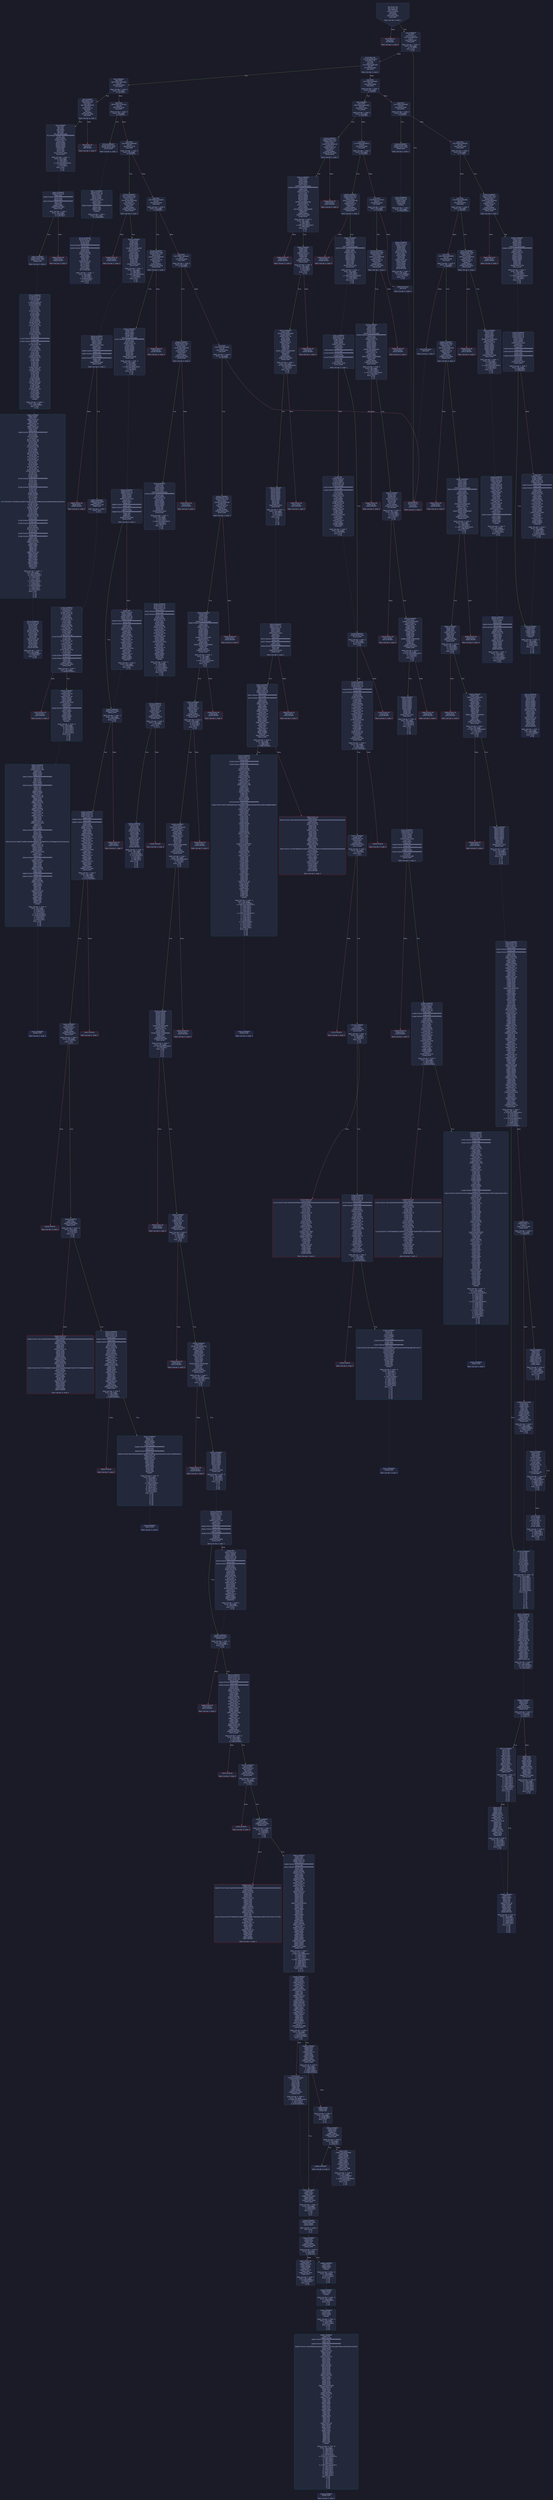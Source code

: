 digraph G {
    node [shape=box, style="filled, rounded", color="#565f89", fontcolor="#c0caf5", fontname="Helvetica", fillcolor="#24283b"];
    edge [color="#414868", fontcolor="#c0caf5", fontname="Helvetica"];
    bgcolor="#1a1b26";
    0 [ label = "[00] PUSH1 80
[02] PUSH1 40
[04] MSTORE
[05] CALLVALUE
[06] DUP1
[07] ISZERO
[08] PUSH2 0010
[0b] JUMPI

Stack size req: 0, sizeΔ: 1
" shape = invhouse]
    1 [ label = "[0c] PUSH1 00
[0e] DUP1
[0f] REVERT

Stack size req: 0, sizeΔ: 0
" color = "red"]
    2 [ label = "[10] JUMPDEST
[11] POP
[12] PUSH1 04
[14] CALLDATASIZE
[15] LT
[16] PUSH2 00cf
[19] JUMPI

Stack size req: 1, sizeΔ: -1
Entry->Op usage:
	0->17:POP:0
Entry->Exit:
	0->😵
"]
    3 [ label = "[1a] PUSH1 00
[1c] CALLDATALOAD
[1d] PUSH1 e0
[1f] SHR
[20] DUP1
[21] PUSH4 aaa61dbd
[26] GT
[27] PUSH2 008c
[2a] JUMPI

Stack size req: 0, sizeΔ: 1
"]
    4 [ label = "[2b] DUP1
[2c] PUSH4 cb81fecf
[31] GT
[32] PUSH2 0066
[35] JUMPI

Stack size req: 1, sizeΔ: 0
Entry->Op usage:
	0->49:GT:1
"]
    5 [ label = "[36] DUP1
[37] PUSH4 cb81fecf
[3c] EQ
[3d] PUSH2 04b2
[40] JUMPI

Stack size req: 1, sizeΔ: 0
Entry->Op usage:
	0->60:EQ:1
"]
    6 [ label = "[41] DUP1
[42] PUSH4 ce9451f0
[47] EQ
[48] PUSH2 04d0
[4b] JUMPI

Stack size req: 1, sizeΔ: 0
Entry->Op usage:
	0->71:EQ:1
"]
    7 [ label = "[4c] DUP1
[4d] PUSH4 cf6e4488
[52] EQ
[53] PUSH2 052c
[56] JUMPI

Stack size req: 1, sizeΔ: 0
Entry->Op usage:
	0->82:EQ:1
"]
    8 [ label = "[57] DUP1
[58] PUSH4 e38c09db
[5d] EQ
[5e] PUSH2 059a
[61] JUMPI

Stack size req: 1, sizeΔ: 0
Entry->Op usage:
	0->93:EQ:1
"]
    9 [ label = "[62] PUSH2 00cf
[65] JUMP

Stack size req: 0, sizeΔ: 0
"]
    10 [ label = "[66] JUMPDEST
[67] DUP1
[68] PUSH4 aaa61dbd
[6d] EQ
[6e] PUSH2 033c
[71] JUMPI

Stack size req: 1, sizeΔ: 0
Entry->Op usage:
	0->109:EQ:1
"]
    11 [ label = "[72] DUP1
[73] PUSH4 aec3b97a
[78] EQ
[79] PUSH2 03d5
[7c] JUMPI

Stack size req: 1, sizeΔ: 0
Entry->Op usage:
	0->120:EQ:1
"]
    12 [ label = "[7d] DUP1
[7e] PUSH4 c70cf14d
[83] EQ
[84] PUSH2 0419
[87] JUMPI

Stack size req: 1, sizeΔ: 0
Entry->Op usage:
	0->131:EQ:1
"]
    13 [ label = "[88] PUSH2 00cf
[8b] JUMP

Stack size req: 0, sizeΔ: 0
"]
    14 [ label = "[8c] JUMPDEST
[8d] DUP1
[8e] PUSH4 15b21082
[93] EQ
[94] PUSH2 00d4
[97] JUMPI

Stack size req: 1, sizeΔ: 0
Entry->Op usage:
	0->147:EQ:1
"]
    15 [ label = "[98] DUP1
[99] PUSH4 375b74c3
[9e] EQ
[9f] PUSH2 012c
[a2] JUMPI

Stack size req: 1, sizeΔ: 0
Entry->Op usage:
	0->158:EQ:1
"]
    16 [ label = "[a3] DUP1
[a4] PUSH4 3a8343ee
[a9] EQ
[aa] PUSH2 0176
[ad] JUMPI

Stack size req: 1, sizeΔ: 0
Entry->Op usage:
	0->169:EQ:1
"]
    17 [ label = "[ae] DUP1
[af] PUSH4 51b1db0b
[b4] EQ
[b5] PUSH2 01a4
[b8] JUMPI

Stack size req: 1, sizeΔ: 0
Entry->Op usage:
	0->180:EQ:1
"]
    18 [ label = "[b9] DUP1
[ba] PUSH4 7ae4aa15
[bf] EQ
[c0] PUSH2 01e8
[c3] JUMPI

Stack size req: 1, sizeΔ: 0
Entry->Op usage:
	0->191:EQ:1
"]
    19 [ label = "[c4] DUP1
[c5] PUSH4 8a7f8cd5
[ca] EQ
[cb] PUSH2 024e
[ce] JUMPI

Stack size req: 1, sizeΔ: 0
Entry->Op usage:
	0->202:EQ:1
"]
    20 [ label = "[cf] JUMPDEST
[d0] PUSH1 00
[d2] DUP1
[d3] REVERT

Stack size req: 0, sizeΔ: 0
" color = "red"]
    21 [ label = "[d4] JUMPDEST
[d5] PUSH2 0116
[d8] PUSH1 04
[da] DUP1
[db] CALLDATASIZE
[dc] SUB
[dd] PUSH1 20
[df] DUP2
[e0] LT
[e1] ISZERO
[e2] PUSH2 00ea
[e5] JUMPI

Stack size req: 0, sizeΔ: 3
"]
    22 [ label = "[e6] PUSH1 00
[e8] DUP1
[e9] REVERT

Stack size req: 0, sizeΔ: 0
" color = "red"]
    23 [ label = "[ea] JUMPDEST
[eb] DUP2
[ec] ADD
[ed] SWAP1
[ee] DUP1
[ef] DUP1
[f0] CALLDATALOAD
[f1] PUSH20 ffffffffffffffffffffffffffffffffffffffff
[0106] AND
[0107] SWAP1
[0108] PUSH1 20
[010a] ADD
[010b] SWAP1
[010c] SWAP3
[010d] SWAP2
[010e] SWAP1
[010f] POP
[0110] POP
[0111] POP
[0112] PUSH2 06ac
[0115] JUMP

Stack size req: 2, sizeΔ: -1
Entry->Op usage:
	0->236:ADD:1
	1->236:ADD:0
	1->240:CALLDATALOAD:0
	1->266:ADD:1
	1->272:POP:0
Entry->Exit:
	0->😵
	1->😵
"]
    24 [ label = "[0116] JUMPDEST
[0117] PUSH1 40
[0119] MLOAD
[011a] DUP1
[011b] DUP3
[011c] DUP2
[011d] MSTORE
[011e] PUSH1 20
[0120] ADD
[0121] SWAP2
[0122] POP
[0123] POP
[0124] PUSH1 40
[0126] MLOAD
[0127] DUP1
[0128] SWAP2
[0129] SUB
[012a] SWAP1
[012b] RETURN

Stack size req: 1, sizeΔ: -1
Entry->Op usage:
	0->285:MSTORE:1
	0->290:POP:0
Entry->Exit:
	0->😵
" color = "darkblue"]
    25 [ label = "[012c] JUMPDEST
[012d] PUSH2 0134
[0130] PUSH2 0817
[0133] JUMP

Stack size req: 0, sizeΔ: 1
"]
    26 [ label = "[0134] JUMPDEST
[0135] PUSH1 40
[0137] MLOAD
[0138] DUP1
[0139] DUP3
[013a] PUSH20 ffffffffffffffffffffffffffffffffffffffff
[014f] AND
[0150] PUSH20 ffffffffffffffffffffffffffffffffffffffff
[0165] AND
[0166] DUP2
[0167] MSTORE
[0168] PUSH1 20
[016a] ADD
[016b] SWAP2
[016c] POP
[016d] POP
[016e] PUSH1 40
[0170] MLOAD
[0171] DUP1
[0172] SWAP2
[0173] SUB
[0174] SWAP1
[0175] RETURN

Stack size req: 1, sizeΔ: -1
Entry->Op usage:
	0->335:AND:1
	0->357:AND:1
	0->359:MSTORE:1
	0->364:POP:0
Entry->Exit:
	0->😵
" color = "darkblue"]
    27 [ label = "[0176] JUMPDEST
[0177] PUSH2 01a2
[017a] PUSH1 04
[017c] DUP1
[017d] CALLDATASIZE
[017e] SUB
[017f] PUSH1 20
[0181] DUP2
[0182] LT
[0183] ISZERO
[0184] PUSH2 018c
[0187] JUMPI

Stack size req: 0, sizeΔ: 3
"]
    28 [ label = "[0188] PUSH1 00
[018a] DUP1
[018b] REVERT

Stack size req: 0, sizeΔ: 0
" color = "red"]
    29 [ label = "[018c] JUMPDEST
[018d] DUP2
[018e] ADD
[018f] SWAP1
[0190] DUP1
[0191] DUP1
[0192] CALLDATALOAD
[0193] SWAP1
[0194] PUSH1 20
[0196] ADD
[0197] SWAP1
[0198] SWAP3
[0199] SWAP2
[019a] SWAP1
[019b] POP
[019c] POP
[019d] POP
[019e] PUSH2 083d
[01a1] JUMP

Stack size req: 2, sizeΔ: -1
Entry->Op usage:
	0->398:ADD:1
	1->398:ADD:0
	1->402:CALLDATALOAD:0
	1->406:ADD:1
	1->412:POP:0
Entry->Exit:
	0->😵
	1->😵
"]
    30 [ label = "[01a2] JUMPDEST
[01a3] STOP

Stack size req: 0, sizeΔ: 0
" color = "darkblue"]
    31 [ label = "[01a4] JUMPDEST
[01a5] PUSH2 01e6
[01a8] PUSH1 04
[01aa] DUP1
[01ab] CALLDATASIZE
[01ac] SUB
[01ad] PUSH1 20
[01af] DUP2
[01b0] LT
[01b1] ISZERO
[01b2] PUSH2 01ba
[01b5] JUMPI

Stack size req: 0, sizeΔ: 3
"]
    32 [ label = "[01b6] PUSH1 00
[01b8] DUP1
[01b9] REVERT

Stack size req: 0, sizeΔ: 0
" color = "red"]
    33 [ label = "[01ba] JUMPDEST
[01bb] DUP2
[01bc] ADD
[01bd] SWAP1
[01be] DUP1
[01bf] DUP1
[01c0] CALLDATALOAD
[01c1] PUSH20 ffffffffffffffffffffffffffffffffffffffff
[01d6] AND
[01d7] SWAP1
[01d8] PUSH1 20
[01da] ADD
[01db] SWAP1
[01dc] SWAP3
[01dd] SWAP2
[01de] SWAP1
[01df] POP
[01e0] POP
[01e1] POP
[01e2] PUSH2 09ad
[01e5] JUMP

Stack size req: 2, sizeΔ: -1
Entry->Op usage:
	0->444:ADD:1
	1->444:ADD:0
	1->448:CALLDATALOAD:0
	1->474:ADD:1
	1->480:POP:0
Entry->Exit:
	0->😵
	1->😵
"]
    34 [ label = "[01e6] JUMPDEST
[01e7] STOP

Stack size req: 0, sizeΔ: 0
" color = "darkblue"]
    35 [ label = "[01e8] JUMPDEST
[01e9] PUSH2 022a
[01ec] PUSH1 04
[01ee] DUP1
[01ef] CALLDATASIZE
[01f0] SUB
[01f1] PUSH1 20
[01f3] DUP2
[01f4] LT
[01f5] ISZERO
[01f6] PUSH2 01fe
[01f9] JUMPI

Stack size req: 0, sizeΔ: 3
"]
    36 [ label = "[01fa] PUSH1 00
[01fc] DUP1
[01fd] REVERT

Stack size req: 0, sizeΔ: 0
" color = "red"]
    37 [ label = "[01fe] JUMPDEST
[01ff] DUP2
[0200] ADD
[0201] SWAP1
[0202] DUP1
[0203] DUP1
[0204] CALLDATALOAD
[0205] PUSH20 ffffffffffffffffffffffffffffffffffffffff
[021a] AND
[021b] SWAP1
[021c] PUSH1 20
[021e] ADD
[021f] SWAP1
[0220] SWAP3
[0221] SWAP2
[0222] SWAP1
[0223] POP
[0224] POP
[0225] POP
[0226] PUSH2 0c04
[0229] JUMP

Stack size req: 2, sizeΔ: -1
Entry->Op usage:
	0->512:ADD:1
	1->512:ADD:0
	1->516:CALLDATALOAD:0
	1->542:ADD:1
	1->548:POP:0
Entry->Exit:
	0->😵
	1->😵
"]
    38 [ label = "[022a] JUMPDEST
[022b] PUSH1 40
[022d] MLOAD
[022e] DUP1
[022f] DUP3
[0230] PUSH1 02
[0232] DUP2
[0233] GT
[0234] ISZERO
[0235] PUSH2 023a
[0238] JUMPI

Stack size req: 1, sizeΔ: 3
Entry->Op usage:
	0->563:GT:0
Entry->Exit:
	0->0, 3
"]
    39 [ label = "[0239] INVALID

Stack size req: 0, sizeΔ: 0
" color = "red"]
    40 [ label = "[023a] JUMPDEST
[023b] PUSH1 ff
[023d] AND
[023e] DUP2
[023f] MSTORE
[0240] PUSH1 20
[0242] ADD
[0243] SWAP2
[0244] POP
[0245] POP
[0246] PUSH1 40
[0248] MLOAD
[0249] DUP1
[024a] SWAP2
[024b] SUB
[024c] SWAP1
[024d] RETURN

Stack size req: 4, sizeΔ: -4
Entry->Op usage:
	0->573:AND:1
	0->575:MSTORE:1
	1->575:MSTORE:0
	1->578:ADD:1
	2->581:POP:0
	3->580:POP:0
Entry->Exit:
	0->😵
	1->😵
	2->😵
	3->😵
" color = "darkblue"]
    41 [ label = "[024e] JUMPDEST
[024f] PUSH2 033a
[0252] PUSH1 04
[0254] DUP1
[0255] CALLDATASIZE
[0256] SUB
[0257] PUSH1 60
[0259] DUP2
[025a] LT
[025b] ISZERO
[025c] PUSH2 0264
[025f] JUMPI

Stack size req: 0, sizeΔ: 3
"]
    42 [ label = "[0260] PUSH1 00
[0262] DUP1
[0263] REVERT

Stack size req: 0, sizeΔ: 0
" color = "red"]
    43 [ label = "[0264] JUMPDEST
[0265] DUP2
[0266] ADD
[0267] SWAP1
[0268] DUP1
[0269] DUP1
[026a] CALLDATALOAD
[026b] PUSH20 ffffffffffffffffffffffffffffffffffffffff
[0280] AND
[0281] SWAP1
[0282] PUSH1 20
[0284] ADD
[0285] SWAP1
[0286] SWAP3
[0287] SWAP2
[0288] SWAP1
[0289] DUP1
[028a] CALLDATALOAD
[028b] SWAP1
[028c] PUSH1 20
[028e] ADD
[028f] SWAP1
[0290] PUSH5 0100000000
[0296] DUP2
[0297] GT
[0298] ISZERO
[0299] PUSH2 02a1
[029c] JUMPI

Stack size req: 2, sizeΔ: 3
Entry->Op usage:
	0->614:ADD:1
	1->614:ADD:0
	1->618:CALLDATALOAD:0
	1->644:ADD:1
Entry->Exit:
	0->😵
	1->2
"]
    44 [ label = "[029d] PUSH1 00
[029f] DUP1
[02a0] REVERT

Stack size req: 0, sizeΔ: 0
" color = "red"]
    45 [ label = "[02a1] JUMPDEST
[02a2] DUP3
[02a3] ADD
[02a4] DUP4
[02a5] PUSH1 20
[02a7] DUP3
[02a8] ADD
[02a9] GT
[02aa] ISZERO
[02ab] PUSH2 02b3
[02ae] JUMPI

Stack size req: 4, sizeΔ: 0
Entry->Op usage:
	0->675:ADD:1
	2->675:ADD:0
	3->681:GT:1
Entry->Exit:
	0->😵
"]
    46 [ label = "[02af] PUSH1 00
[02b1] DUP1
[02b2] REVERT

Stack size req: 0, sizeΔ: 0
" color = "red"]
    47 [ label = "[02b3] JUMPDEST
[02b4] DUP1
[02b5] CALLDATALOAD
[02b6] SWAP1
[02b7] PUSH1 20
[02b9] ADD
[02ba] SWAP2
[02bb] DUP5
[02bc] PUSH1 01
[02be] DUP4
[02bf] MUL
[02c0] DUP5
[02c1] ADD
[02c2] GT
[02c3] PUSH5 0100000000
[02c9] DUP4
[02ca] GT
[02cb] OR
[02cc] ISZERO
[02cd] PUSH2 02d5
[02d0] JUMPI

Stack size req: 4, sizeΔ: 1
Entry->Op usage:
	0->693:CALLDATALOAD:0
	0->697:ADD:1
	3->706:GT:1
Entry->Exit:
	0->😵
	1->0
"]
    48 [ label = "[02d1] PUSH1 00
[02d3] DUP1
[02d4] REVERT

Stack size req: 0, sizeΔ: 0
" color = "red"]
    49 [ label = "[02d5] JUMPDEST
[02d6] SWAP1
[02d7] SWAP2
[02d8] SWAP3
[02d9] SWAP4
[02da] SWAP2
[02db] SWAP3
[02dc] SWAP4
[02dd] SWAP1
[02de] DUP1
[02df] CALLDATALOAD
[02e0] SWAP1
[02e1] PUSH1 20
[02e3] ADD
[02e4] SWAP1
[02e5] PUSH5 0100000000
[02eb] DUP2
[02ec] GT
[02ed] ISZERO
[02ee] PUSH2 02f6
[02f1] JUMPI

Stack size req: 5, sizeΔ: 1
Entry->Op usage:
	0->735:CALLDATALOAD:0
	0->739:ADD:1
Entry->Exit:
	0->😵
	1->4
	2->5
	3->2
	4->3
"]
    50 [ label = "[02f2] PUSH1 00
[02f4] DUP1
[02f5] REVERT

Stack size req: 0, sizeΔ: 0
" color = "red"]
    51 [ label = "[02f6] JUMPDEST
[02f7] DUP3
[02f8] ADD
[02f9] DUP4
[02fa] PUSH1 20
[02fc] DUP3
[02fd] ADD
[02fe] GT
[02ff] ISZERO
[0300] PUSH2 0308
[0303] JUMPI

Stack size req: 4, sizeΔ: 0
Entry->Op usage:
	0->760:ADD:1
	2->760:ADD:0
	3->766:GT:1
Entry->Exit:
	0->😵
"]
    52 [ label = "[0304] PUSH1 00
[0306] DUP1
[0307] REVERT

Stack size req: 0, sizeΔ: 0
" color = "red"]
    53 [ label = "[0308] JUMPDEST
[0309] DUP1
[030a] CALLDATALOAD
[030b] SWAP1
[030c] PUSH1 20
[030e] ADD
[030f] SWAP2
[0310] DUP5
[0311] PUSH1 01
[0313] DUP4
[0314] MUL
[0315] DUP5
[0316] ADD
[0317] GT
[0318] PUSH5 0100000000
[031e] DUP4
[031f] GT
[0320] OR
[0321] ISZERO
[0322] PUSH2 032a
[0325] JUMPI

Stack size req: 4, sizeΔ: 1
Entry->Op usage:
	0->778:CALLDATALOAD:0
	0->782:ADD:1
	3->791:GT:1
Entry->Exit:
	0->😵
	1->0
"]
    54 [ label = "[0326] PUSH1 00
[0328] DUP1
[0329] REVERT

Stack size req: 0, sizeΔ: 0
" color = "red"]
    55 [ label = "[032a] JUMPDEST
[032b] SWAP1
[032c] SWAP2
[032d] SWAP3
[032e] SWAP4
[032f] SWAP2
[0330] SWAP3
[0331] SWAP4
[0332] SWAP1
[0333] POP
[0334] POP
[0335] POP
[0336] PUSH2 0c5d
[0339] JUMP

Stack size req: 5, sizeΔ: -3
Entry->Op usage:
	0->819:POP:0
	3->820:POP:0
	4->821:POP:0
Entry->Exit:
	0->😵
	1->0
	2->1
	3->😵
	4->😵
"]
    56 [ label = "[033a] JUMPDEST
[033b] STOP

Stack size req: 0, sizeΔ: 0
" color = "darkblue"]
    57 [ label = "[033c] JUMPDEST
[033d] PUSH2 03d3
[0340] PUSH1 04
[0342] DUP1
[0343] CALLDATASIZE
[0344] SUB
[0345] PUSH1 40
[0347] DUP2
[0348] LT
[0349] ISZERO
[034a] PUSH2 0352
[034d] JUMPI

Stack size req: 0, sizeΔ: 3
"]
    58 [ label = "[034e] PUSH1 00
[0350] DUP1
[0351] REVERT

Stack size req: 0, sizeΔ: 0
" color = "red"]
    59 [ label = "[0352] JUMPDEST
[0353] DUP2
[0354] ADD
[0355] SWAP1
[0356] DUP1
[0357] DUP1
[0358] CALLDATALOAD
[0359] PUSH20 ffffffffffffffffffffffffffffffffffffffff
[036e] AND
[036f] SWAP1
[0370] PUSH1 20
[0372] ADD
[0373] SWAP1
[0374] SWAP3
[0375] SWAP2
[0376] SWAP1
[0377] DUP1
[0378] CALLDATALOAD
[0379] SWAP1
[037a] PUSH1 20
[037c] ADD
[037d] SWAP1
[037e] PUSH5 0100000000
[0384] DUP2
[0385] GT
[0386] ISZERO
[0387] PUSH2 038f
[038a] JUMPI

Stack size req: 2, sizeΔ: 3
Entry->Op usage:
	0->852:ADD:1
	1->852:ADD:0
	1->856:CALLDATALOAD:0
	1->882:ADD:1
Entry->Exit:
	0->😵
	1->2
"]
    60 [ label = "[038b] PUSH1 00
[038d] DUP1
[038e] REVERT

Stack size req: 0, sizeΔ: 0
" color = "red"]
    61 [ label = "[038f] JUMPDEST
[0390] DUP3
[0391] ADD
[0392] DUP4
[0393] PUSH1 20
[0395] DUP3
[0396] ADD
[0397] GT
[0398] ISZERO
[0399] PUSH2 03a1
[039c] JUMPI

Stack size req: 4, sizeΔ: 0
Entry->Op usage:
	0->913:ADD:1
	2->913:ADD:0
	3->919:GT:1
Entry->Exit:
	0->😵
"]
    62 [ label = "[039d] PUSH1 00
[039f] DUP1
[03a0] REVERT

Stack size req: 0, sizeΔ: 0
" color = "red"]
    63 [ label = "[03a1] JUMPDEST
[03a2] DUP1
[03a3] CALLDATALOAD
[03a4] SWAP1
[03a5] PUSH1 20
[03a7] ADD
[03a8] SWAP2
[03a9] DUP5
[03aa] PUSH1 01
[03ac] DUP4
[03ad] MUL
[03ae] DUP5
[03af] ADD
[03b0] GT
[03b1] PUSH5 0100000000
[03b7] DUP4
[03b8] GT
[03b9] OR
[03ba] ISZERO
[03bb] PUSH2 03c3
[03be] JUMPI

Stack size req: 4, sizeΔ: 1
Entry->Op usage:
	0->931:CALLDATALOAD:0
	0->935:ADD:1
	3->944:GT:1
Entry->Exit:
	0->😵
	1->0
"]
    64 [ label = "[03bf] PUSH1 00
[03c1] DUP1
[03c2] REVERT

Stack size req: 0, sizeΔ: 0
" color = "red"]
    65 [ label = "[03c3] JUMPDEST
[03c4] SWAP1
[03c5] SWAP2
[03c6] SWAP3
[03c7] SWAP4
[03c8] SWAP2
[03c9] SWAP3
[03ca] SWAP4
[03cb] SWAP1
[03cc] POP
[03cd] POP
[03ce] POP
[03cf] PUSH2 0f03
[03d2] JUMP

Stack size req: 5, sizeΔ: -3
Entry->Op usage:
	0->972:POP:0
	3->973:POP:0
	4->974:POP:0
Entry->Exit:
	0->😵
	1->0
	2->1
	3->😵
	4->😵
"]
    66 [ label = "[03d3] JUMPDEST
[03d4] STOP

Stack size req: 0, sizeΔ: 0
" color = "darkblue"]
    67 [ label = "[03d5] JUMPDEST
[03d6] PUSH2 0417
[03d9] PUSH1 04
[03db] DUP1
[03dc] CALLDATASIZE
[03dd] SUB
[03de] PUSH1 20
[03e0] DUP2
[03e1] LT
[03e2] ISZERO
[03e3] PUSH2 03eb
[03e6] JUMPI

Stack size req: 0, sizeΔ: 3
"]
    68 [ label = "[03e7] PUSH1 00
[03e9] DUP1
[03ea] REVERT

Stack size req: 0, sizeΔ: 0
" color = "red"]
    69 [ label = "[03eb] JUMPDEST
[03ec] DUP2
[03ed] ADD
[03ee] SWAP1
[03ef] DUP1
[03f0] DUP1
[03f1] CALLDATALOAD
[03f2] PUSH20 ffffffffffffffffffffffffffffffffffffffff
[0407] AND
[0408] SWAP1
[0409] PUSH1 20
[040b] ADD
[040c] SWAP1
[040d] SWAP3
[040e] SWAP2
[040f] SWAP1
[0410] POP
[0411] POP
[0412] POP
[0413] PUSH2 10f1
[0416] JUMP

Stack size req: 2, sizeΔ: -1
Entry->Op usage:
	0->1005:ADD:1
	1->1005:ADD:0
	1->1009:CALLDATALOAD:0
	1->1035:ADD:1
	1->1041:POP:0
Entry->Exit:
	0->😵
	1->😵
"]
    70 [ label = "[0417] JUMPDEST
[0418] STOP

Stack size req: 0, sizeΔ: 0
" color = "darkblue"]
    71 [ label = "[0419] JUMPDEST
[041a] PUSH2 04b0
[041d] PUSH1 04
[041f] DUP1
[0420] CALLDATASIZE
[0421] SUB
[0422] PUSH1 40
[0424] DUP2
[0425] LT
[0426] ISZERO
[0427] PUSH2 042f
[042a] JUMPI

Stack size req: 0, sizeΔ: 3
"]
    72 [ label = "[042b] PUSH1 00
[042d] DUP1
[042e] REVERT

Stack size req: 0, sizeΔ: 0
" color = "red"]
    73 [ label = "[042f] JUMPDEST
[0430] DUP2
[0431] ADD
[0432] SWAP1
[0433] DUP1
[0434] DUP1
[0435] CALLDATALOAD
[0436] PUSH20 ffffffffffffffffffffffffffffffffffffffff
[044b] AND
[044c] SWAP1
[044d] PUSH1 20
[044f] ADD
[0450] SWAP1
[0451] SWAP3
[0452] SWAP2
[0453] SWAP1
[0454] DUP1
[0455] CALLDATALOAD
[0456] SWAP1
[0457] PUSH1 20
[0459] ADD
[045a] SWAP1
[045b] PUSH5 0100000000
[0461] DUP2
[0462] GT
[0463] ISZERO
[0464] PUSH2 046c
[0467] JUMPI

Stack size req: 2, sizeΔ: 3
Entry->Op usage:
	0->1073:ADD:1
	1->1073:ADD:0
	1->1077:CALLDATALOAD:0
	1->1103:ADD:1
Entry->Exit:
	0->😵
	1->2
"]
    74 [ label = "[0468] PUSH1 00
[046a] DUP1
[046b] REVERT

Stack size req: 0, sizeΔ: 0
" color = "red"]
    75 [ label = "[046c] JUMPDEST
[046d] DUP3
[046e] ADD
[046f] DUP4
[0470] PUSH1 20
[0472] DUP3
[0473] ADD
[0474] GT
[0475] ISZERO
[0476] PUSH2 047e
[0479] JUMPI

Stack size req: 4, sizeΔ: 0
Entry->Op usage:
	0->1134:ADD:1
	2->1134:ADD:0
	3->1140:GT:1
Entry->Exit:
	0->😵
"]
    76 [ label = "[047a] PUSH1 00
[047c] DUP1
[047d] REVERT

Stack size req: 0, sizeΔ: 0
" color = "red"]
    77 [ label = "[047e] JUMPDEST
[047f] DUP1
[0480] CALLDATALOAD
[0481] SWAP1
[0482] PUSH1 20
[0484] ADD
[0485] SWAP2
[0486] DUP5
[0487] PUSH1 01
[0489] DUP4
[048a] MUL
[048b] DUP5
[048c] ADD
[048d] GT
[048e] PUSH5 0100000000
[0494] DUP4
[0495] GT
[0496] OR
[0497] ISZERO
[0498] PUSH2 04a0
[049b] JUMPI

Stack size req: 4, sizeΔ: 1
Entry->Op usage:
	0->1152:CALLDATALOAD:0
	0->1156:ADD:1
	3->1165:GT:1
Entry->Exit:
	0->😵
	1->0
"]
    78 [ label = "[049c] PUSH1 00
[049e] DUP1
[049f] REVERT

Stack size req: 0, sizeΔ: 0
" color = "red"]
    79 [ label = "[04a0] JUMPDEST
[04a1] SWAP1
[04a2] SWAP2
[04a3] SWAP3
[04a4] SWAP4
[04a5] SWAP2
[04a6] SWAP3
[04a7] SWAP4
[04a8] SWAP1
[04a9] POP
[04aa] POP
[04ab] POP
[04ac] PUSH2 132c
[04af] JUMP

Stack size req: 5, sizeΔ: -3
Entry->Op usage:
	0->1193:POP:0
	3->1194:POP:0
	4->1195:POP:0
Entry->Exit:
	0->😵
	1->0
	2->1
	3->😵
	4->😵
"]
    80 [ label = "[04b0] JUMPDEST
[04b1] STOP

Stack size req: 0, sizeΔ: 0
" color = "darkblue"]
    81 [ label = "[04b2] JUMPDEST
[04b3] PUSH2 04ba
[04b6] PUSH2 1523
[04b9] JUMP

Stack size req: 0, sizeΔ: 1
"]
    82 [ label = "[04ba] JUMPDEST
[04bb] PUSH1 40
[04bd] MLOAD
[04be] DUP1
[04bf] DUP3
[04c0] DUP2
[04c1] MSTORE
[04c2] PUSH1 20
[04c4] ADD
[04c5] SWAP2
[04c6] POP
[04c7] POP
[04c8] PUSH1 40
[04ca] MLOAD
[04cb] DUP1
[04cc] SWAP2
[04cd] SUB
[04ce] SWAP1
[04cf] RETURN

Stack size req: 1, sizeΔ: -1
Entry->Op usage:
	0->1217:MSTORE:1
	0->1222:POP:0
Entry->Exit:
	0->😵
" color = "darkblue"]
    83 [ label = "[04d0] JUMPDEST
[04d1] PUSH2 0512
[04d4] PUSH1 04
[04d6] DUP1
[04d7] CALLDATASIZE
[04d8] SUB
[04d9] PUSH1 20
[04db] DUP2
[04dc] LT
[04dd] ISZERO
[04de] PUSH2 04e6
[04e1] JUMPI

Stack size req: 0, sizeΔ: 3
"]
    84 [ label = "[04e2] PUSH1 00
[04e4] DUP1
[04e5] REVERT

Stack size req: 0, sizeΔ: 0
" color = "red"]
    85 [ label = "[04e6] JUMPDEST
[04e7] DUP2
[04e8] ADD
[04e9] SWAP1
[04ea] DUP1
[04eb] DUP1
[04ec] CALLDATALOAD
[04ed] PUSH20 ffffffffffffffffffffffffffffffffffffffff
[0502] AND
[0503] SWAP1
[0504] PUSH1 20
[0506] ADD
[0507] SWAP1
[0508] SWAP3
[0509] SWAP2
[050a] SWAP1
[050b] POP
[050c] POP
[050d] POP
[050e] PUSH2 1529
[0511] JUMP

Stack size req: 2, sizeΔ: -1
Entry->Op usage:
	0->1256:ADD:1
	1->1256:ADD:0
	1->1260:CALLDATALOAD:0
	1->1286:ADD:1
	1->1292:POP:0
Entry->Exit:
	0->😵
	1->😵
"]
    86 [ label = "[0512] JUMPDEST
[0513] PUSH1 40
[0515] MLOAD
[0516] DUP1
[0517] DUP3
[0518] ISZERO
[0519] ISZERO
[051a] ISZERO
[051b] ISZERO
[051c] DUP2
[051d] MSTORE
[051e] PUSH1 20
[0520] ADD
[0521] SWAP2
[0522] POP
[0523] POP
[0524] PUSH1 40
[0526] MLOAD
[0527] DUP1
[0528] SWAP2
[0529] SUB
[052a] SWAP1
[052b] RETURN

Stack size req: 1, sizeΔ: -1
Entry->Op usage:
	0->1304:ISZERO:0
	0->1314:POP:0
Entry->Exit:
	0->😵
" color = "darkblue"]
    87 [ label = "[052c] JUMPDEST
[052d] PUSH2 0558
[0530] PUSH1 04
[0532] DUP1
[0533] CALLDATASIZE
[0534] SUB
[0535] PUSH1 20
[0537] DUP2
[0538] LT
[0539] ISZERO
[053a] PUSH2 0542
[053d] JUMPI

Stack size req: 0, sizeΔ: 3
"]
    88 [ label = "[053e] PUSH1 00
[0540] DUP1
[0541] REVERT

Stack size req: 0, sizeΔ: 0
" color = "red"]
    89 [ label = "[0542] JUMPDEST
[0543] DUP2
[0544] ADD
[0545] SWAP1
[0546] DUP1
[0547] DUP1
[0548] CALLDATALOAD
[0549] SWAP1
[054a] PUSH1 20
[054c] ADD
[054d] SWAP1
[054e] SWAP3
[054f] SWAP2
[0550] SWAP1
[0551] POP
[0552] POP
[0553] POP
[0554] PUSH2 15de
[0557] JUMP

Stack size req: 2, sizeΔ: -1
Entry->Op usage:
	0->1348:ADD:1
	1->1348:ADD:0
	1->1352:CALLDATALOAD:0
	1->1356:ADD:1
	1->1362:POP:0
Entry->Exit:
	0->😵
	1->😵
"]
    90 [ label = "[0558] JUMPDEST
[0559] PUSH1 40
[055b] MLOAD
[055c] DUP1
[055d] DUP3
[055e] PUSH20 ffffffffffffffffffffffffffffffffffffffff
[0573] AND
[0574] PUSH20 ffffffffffffffffffffffffffffffffffffffff
[0589] AND
[058a] DUP2
[058b] MSTORE
[058c] PUSH1 20
[058e] ADD
[058f] SWAP2
[0590] POP
[0591] POP
[0592] PUSH1 40
[0594] MLOAD
[0595] DUP1
[0596] SWAP2
[0597] SUB
[0598] SWAP1
[0599] RETURN

Stack size req: 1, sizeΔ: -1
Entry->Op usage:
	0->1395:AND:1
	0->1417:AND:1
	0->1419:MSTORE:1
	0->1424:POP:0
Entry->Exit:
	0->😵
" color = "darkblue"]
    91 [ label = "[059a] JUMPDEST
[059b] PUSH2 0631
[059e] PUSH1 04
[05a0] DUP1
[05a1] CALLDATASIZE
[05a2] SUB
[05a3] PUSH1 40
[05a5] DUP2
[05a6] LT
[05a7] ISZERO
[05a8] PUSH2 05b0
[05ab] JUMPI

Stack size req: 0, sizeΔ: 3
"]
    92 [ label = "[05ac] PUSH1 00
[05ae] DUP1
[05af] REVERT

Stack size req: 0, sizeΔ: 0
" color = "red"]
    93 [ label = "[05b0] JUMPDEST
[05b1] DUP2
[05b2] ADD
[05b3] SWAP1
[05b4] DUP1
[05b5] DUP1
[05b6] CALLDATALOAD
[05b7] PUSH20 ffffffffffffffffffffffffffffffffffffffff
[05cc] AND
[05cd] SWAP1
[05ce] PUSH1 20
[05d0] ADD
[05d1] SWAP1
[05d2] SWAP3
[05d3] SWAP2
[05d4] SWAP1
[05d5] DUP1
[05d6] CALLDATALOAD
[05d7] SWAP1
[05d8] PUSH1 20
[05da] ADD
[05db] SWAP1
[05dc] PUSH5 0100000000
[05e2] DUP2
[05e3] GT
[05e4] ISZERO
[05e5] PUSH2 05ed
[05e8] JUMPI

Stack size req: 2, sizeΔ: 3
Entry->Op usage:
	0->1458:ADD:1
	1->1458:ADD:0
	1->1462:CALLDATALOAD:0
	1->1488:ADD:1
Entry->Exit:
	0->😵
	1->2
"]
    94 [ label = "[05e9] PUSH1 00
[05eb] DUP1
[05ec] REVERT

Stack size req: 0, sizeΔ: 0
" color = "red"]
    95 [ label = "[05ed] JUMPDEST
[05ee] DUP3
[05ef] ADD
[05f0] DUP4
[05f1] PUSH1 20
[05f3] DUP3
[05f4] ADD
[05f5] GT
[05f6] ISZERO
[05f7] PUSH2 05ff
[05fa] JUMPI

Stack size req: 4, sizeΔ: 0
Entry->Op usage:
	0->1519:ADD:1
	2->1519:ADD:0
	3->1525:GT:1
Entry->Exit:
	0->😵
"]
    96 [ label = "[05fb] PUSH1 00
[05fd] DUP1
[05fe] REVERT

Stack size req: 0, sizeΔ: 0
" color = "red"]
    97 [ label = "[05ff] JUMPDEST
[0600] DUP1
[0601] CALLDATALOAD
[0602] SWAP1
[0603] PUSH1 20
[0605] ADD
[0606] SWAP2
[0607] DUP5
[0608] PUSH1 01
[060a] DUP4
[060b] MUL
[060c] DUP5
[060d] ADD
[060e] GT
[060f] PUSH5 0100000000
[0615] DUP4
[0616] GT
[0617] OR
[0618] ISZERO
[0619] PUSH2 0621
[061c] JUMPI

Stack size req: 4, sizeΔ: 1
Entry->Op usage:
	0->1537:CALLDATALOAD:0
	0->1541:ADD:1
	3->1550:GT:1
Entry->Exit:
	0->😵
	1->0
"]
    98 [ label = "[061d] PUSH1 00
[061f] DUP1
[0620] REVERT

Stack size req: 0, sizeΔ: 0
" color = "red"]
    99 [ label = "[0621] JUMPDEST
[0622] SWAP1
[0623] SWAP2
[0624] SWAP3
[0625] SWAP4
[0626] SWAP2
[0627] SWAP3
[0628] SWAP4
[0629] SWAP1
[062a] POP
[062b] POP
[062c] POP
[062d] PUSH2 161c
[0630] JUMP

Stack size req: 5, sizeΔ: -3
Entry->Op usage:
	0->1578:POP:0
	3->1579:POP:0
	4->1580:POP:0
Entry->Exit:
	0->😵
	1->0
	2->1
	3->😵
	4->😵
"]
    100 [ label = "[0631] JUMPDEST
[0632] PUSH1 40
[0634] MLOAD
[0635] DUP1
[0636] DUP1
[0637] PUSH1 20
[0639] ADD
[063a] DUP3
[063b] DUP2
[063c] SUB
[063d] DUP3
[063e] MSTORE
[063f] DUP4
[0640] DUP2
[0641] DUP2
[0642] MLOAD
[0643] DUP2
[0644] MSTORE
[0645] PUSH1 20
[0647] ADD
[0648] SWAP2
[0649] POP
[064a] DUP1
[064b] MLOAD
[064c] SWAP1
[064d] PUSH1 20
[064f] ADD
[0650] SWAP1
[0651] DUP1
[0652] DUP4
[0653] DUP4
[0654] PUSH1 00

Stack size req: 1, sizeΔ: 9
Entry->Op usage:
	0->1602:MLOAD:0
	0->1611:MLOAD:0
	0->1615:ADD:1
"]
    101 [ label = "[0656] JUMPDEST
[0657] DUP4
[0658] DUP2
[0659] LT
[065a] ISZERO
[065b] PUSH2 0671
[065e] JUMPI

Stack size req: 4, sizeΔ: 0
Entry->Op usage:
	0->1625:LT:0
	3->1625:LT:1
"]
    102 [ label = "[065f] DUP1
[0660] DUP3
[0661] ADD
[0662] MLOAD
[0663] DUP2
[0664] DUP5
[0665] ADD
[0666] MSTORE
[0667] PUSH1 20
[0669] DUP2
[066a] ADD
[066b] SWAP1
[066c] POP
[066d] PUSH2 0656
[0670] JUMP

Stack size req: 3, sizeΔ: 0
Entry->Op usage:
	0->1633:ADD:1
	0->1637:ADD:1
	0->1642:ADD:0
	0->1644:POP:0
	1->1633:ADD:0
	2->1637:ADD:0
Entry->Exit:
	0->😵
"]
    103 [ label = "[0671] JUMPDEST
[0672] POP
[0673] POP
[0674] POP
[0675] POP
[0676] SWAP1
[0677] POP
[0678] SWAP1
[0679] DUP2
[067a] ADD
[067b] SWAP1
[067c] PUSH1 1f
[067e] AND
[067f] DUP1
[0680] ISZERO
[0681] PUSH2 069e
[0684] JUMPI

Stack size req: 7, sizeΔ: -5
Entry->Op usage:
	0->1650:POP:0
	1->1651:POP:0
	2->1652:POP:0
	3->1653:POP:0
	4->1658:ADD:0
	4->1662:AND:1
	4->1664:ISZERO:0
	5->1655:POP:0
	6->1658:ADD:1
Entry->Exit:
	0->😵
	1->😵
	2->😵
	3->😵
	4->0
	5->😵
	6->😵
"]
    104 [ label = "[0685] DUP1
[0686] DUP3
[0687] SUB
[0688] DUP1
[0689] MLOAD
[068a] PUSH1 01
[068c] DUP4
[068d] PUSH1 20
[068f] SUB
[0690] PUSH2 0100
[0693] EXP
[0694] SUB
[0695] NOT
[0696] AND
[0697] DUP2
[0698] MSTORE
[0699] PUSH1 20
[069b] ADD
[069c] SWAP2
[069d] POP

Stack size req: 2, sizeΔ: 0
Entry->Op usage:
	0->1671:SUB:1
	0->1679:SUB:1
	1->1671:SUB:0
	1->1693:POP:0
Entry->Exit:
	1->😵
"]
    105 [ label = "[069e] JUMPDEST
[069f] POP
[06a0] SWAP3
[06a1] POP
[06a2] POP
[06a3] POP
[06a4] PUSH1 40
[06a6] MLOAD
[06a7] DUP1
[06a8] SWAP2
[06a9] SUB
[06aa] SWAP1
[06ab] RETURN

Stack size req: 5, sizeΔ: -5
Entry->Op usage:
	0->1695:POP:0
	1->1705:SUB:0
	2->1698:POP:0
	3->1699:POP:0
	4->1697:POP:0
Entry->Exit:
	0->😵
	1->😵
	2->😵
	3->😵
	4->😵
" color = "darkblue"]
    106 [ label = "[06ac] JUMPDEST
[06ad] PUSH1 00
[06af] DUP1
[06b0] PUSH20 ffffffffffffffffffffffffffffffffffffffff
[06c5] AND
[06c6] DUP3
[06c7] PUSH20 ffffffffffffffffffffffffffffffffffffffff
[06dc] AND
[06dd] EQ
[06de] ISZERO
[06df] PUSH2 06e7
[06e2] JUMPI

Stack size req: 1, sizeΔ: 1
Entry->Op usage:
	0->1756:AND:1
	0->1757:EQ:0
"]
    107 [ label = "[06e3] PUSH1 00
[06e5] DUP1
[06e6] REVERT

Stack size req: 0, sizeΔ: 0
" color = "red"]
    108 [ label = "[06e7] JUMPDEST
[06e8] PUSH2 06ef
[06eb] PUSH2 1727
[06ee] JUMP

Stack size req: 0, sizeΔ: 1
"]
    109 [ label = "[06ef] JUMPDEST
[06f0] SWAP1
[06f1] POP
[06f2] PUSH1 40
[06f4] MLOAD
[06f5] DUP1
[06f6] PUSH1 20
[06f8] ADD
[06f9] PUSH1 40
[06fb] MSTORE
[06fc] DUP1
[06fd] DUP4
[06fe] PUSH20 ffffffffffffffffffffffffffffffffffffffff
[0713] AND
[0714] DUP2
[0715] MSTORE
[0716] POP
[0717] PUSH1 02
[0719] PUSH1 00
[071b] DUP4
[071c] DUP2
[071d] MSTORE
[071e] PUSH1 20
[0720] ADD
[0721] SWAP1
[0722] DUP2
[0723] MSTORE
[0724] PUSH1 20
[0726] ADD
[0727] PUSH1 00
[0729] SHA3
[072a] PUSH1 00
[072c] DUP3
[072d] ADD
[072e] MLOAD
[072f] DUP2
[0730] PUSH1 00
[0732] ADD
[0733] PUSH1 00
[0735] PUSH2 0100
[0738] EXP
[0739] DUP2
[073a] SLOAD
[073b] DUP2
[073c] PUSH20 ffffffffffffffffffffffffffffffffffffffff
[0751] MUL
[0752] NOT
[0753] AND
[0754] SWAP1
[0755] DUP4
[0756] PUSH20 ffffffffffffffffffffffffffffffffffffffff
[076b] AND
[076c] MUL
[076d] OR
[076e] SWAP1
[076f] SSTORE
[0770] POP
[0771] SWAP1
[0772] POP
[0773] POP
[0774] PUSH32 d76fc900a7e1a6fcf11d54b7ba943918df6c53a3128140658c389b3da1e997ba
[0795] DUP2
[0796] CALLER
[0797] DUP5
[0798] PUSH1 40
[079a] MLOAD
[079b] DUP1
[079c] DUP5
[079d] DUP2
[079e] MSTORE
[079f] PUSH1 20
[07a1] ADD
[07a2] DUP4
[07a3] PUSH20 ffffffffffffffffffffffffffffffffffffffff
[07b8] AND
[07b9] PUSH20 ffffffffffffffffffffffffffffffffffffffff
[07ce] AND
[07cf] DUP2
[07d0] MSTORE
[07d1] PUSH1 20
[07d3] ADD
[07d4] DUP3
[07d5] PUSH20 ffffffffffffffffffffffffffffffffffffffff
[07ea] AND
[07eb] PUSH20 ffffffffffffffffffffffffffffffffffffffff
[0800] AND
[0801] DUP2
[0802] MSTORE
[0803] PUSH1 20
[0805] ADD
[0806] SWAP4
[0807] POP
[0808] POP
[0809] POP
[080a] POP
[080b] PUSH1 40
[080d] MLOAD
[080e] DUP1
[080f] SWAP2
[0810] SUB
[0811] SWAP1
[0812] LOG1
[0813] SWAP2
[0814] SWAP1
[0815] POP
[0816] JUMP
Indirect!

Stack size req: 4, sizeΔ: -3
Entry->Op usage:
	0->1821:MSTORE:1
	0->1950:MSTORE:1
	0->2055:POP:0
	1->1777:POP:0
	2->1811:AND:1
	2->1813:MSTORE:1
	2->2026:AND:1
	2->2048:AND:1
	2->2050:MSTORE:1
	2->2057:POP:0
	2->2069:POP:0
	3->2070:JUMP:0
Entry->Exit:
	0->0
	1->😵
	2->😵
	3->😵
" color = "teal"]
    110 [ label = "[0817] JUMPDEST
[0818] PUSH1 01
[081a] PUSH1 00
[081c] SWAP1
[081d] SLOAD
[081e] SWAP1
[081f] PUSH2 0100
[0822] EXP
[0823] SWAP1
[0824] DIV
[0825] PUSH20 ffffffffffffffffffffffffffffffffffffffff
[083a] AND
[083b] DUP2
[083c] JUMP
Indirect!

Stack size req: 1, sizeΔ: 1
Entry->Op usage:
	0->2108:JUMP:0
" color = "teal"]
    111 [ label = "[083d] JUMPDEST
[083e] PUSH1 01
[0840] PUSH1 00
[0842] SWAP1
[0843] SLOAD
[0844] SWAP1
[0845] PUSH2 0100
[0848] EXP
[0849] SWAP1
[084a] DIV
[084b] PUSH20 ffffffffffffffffffffffffffffffffffffffff
[0860] AND
[0861] PUSH20 ffffffffffffffffffffffffffffffffffffffff
[0876] AND
[0877] CALLER
[0878] PUSH20 ffffffffffffffffffffffffffffffffffffffff
[088d] AND
[088e] EQ
[088f] PUSH2 0897
[0892] JUMPI

Stack size req: 0, sizeΔ: 0
"]
    112 [ label = "[0893] PUSH1 00
[0895] DUP1
[0896] REVERT

Stack size req: 0, sizeΔ: 0
" color = "red"]
    113 [ label = "[0897] JUMPDEST
[0898] PUSH2 08a0
[089b] DUP2
[089c] PUSH2 17a5
[089f] JUMP

Stack size req: 1, sizeΔ: 2
Entry->Exit:
	0->0, 2
"]
    114 [ label = "[08a0] JUMPDEST
[08a1] PUSH1 01
[08a3] PUSH1 00
[08a5] PUSH2 0100
[08a8] EXP
[08a9] DUP2
[08aa] SLOAD
[08ab] DUP2
[08ac] PUSH20 ffffffffffffffffffffffffffffffffffffffff
[08c1] MUL
[08c2] NOT
[08c3] AND
[08c4] SWAP1
[08c5] DUP4
[08c6] PUSH20 ffffffffffffffffffffffffffffffffffffffff
[08db] AND
[08dc] MUL
[08dd] OR
[08de] SWAP1
[08df] SSTORE
[08e0] POP
[08e1] PUSH1 02
[08e3] PUSH1 00
[08e5] DUP3
[08e6] DUP2
[08e7] MSTORE
[08e8] PUSH1 20
[08ea] ADD
[08eb] SWAP1
[08ec] DUP2
[08ed] MSTORE
[08ee] PUSH1 20
[08f0] ADD
[08f1] PUSH1 00
[08f3] SHA3
[08f4] PUSH1 00
[08f6] DUP1
[08f7] DUP3
[08f8] ADD
[08f9] PUSH1 00
[08fb] PUSH2 0100
[08fe] EXP
[08ff] DUP2
[0900] SLOAD
[0901] SWAP1
[0902] PUSH20 ffffffffffffffffffffffffffffffffffffffff
[0917] MUL
[0918] NOT
[0919] AND
[091a] SWAP1
[091b] SSTORE
[091c] POP
[091d] POP
[091e] PUSH32 9a99272c0f6b7a30ef9e76e684a7cd408bfd4f11a72f36a8e276253c920e442d
[093f] DUP2
[0940] PUSH1 01
[0942] PUSH1 00
[0944] SWAP1
[0945] SLOAD
[0946] SWAP1
[0947] PUSH2 0100
[094a] EXP
[094b] SWAP1
[094c] DIV
[094d] PUSH20 ffffffffffffffffffffffffffffffffffffffff
[0962] AND
[0963] PUSH1 40
[0965] MLOAD
[0966] DUP1
[0967] DUP4
[0968] DUP2
[0969] MSTORE
[096a] PUSH1 20
[096c] ADD
[096d] DUP3
[096e] PUSH20 ffffffffffffffffffffffffffffffffffffffff
[0983] AND
[0984] PUSH20 ffffffffffffffffffffffffffffffffffffffff
[0999] AND
[099a] DUP2
[099b] MSTORE
[099c] PUSH1 20
[099e] ADD
[099f] SWAP3
[09a0] POP
[09a1] POP
[09a2] POP
[09a3] PUSH1 40
[09a5] MLOAD
[09a6] DUP1
[09a7] SWAP2
[09a8] SUB
[09a9] SWAP1
[09aa] LOG1
[09ab] POP
[09ac] JUMP
Indirect!

Stack size req: 3, sizeΔ: -3
Entry->Op usage:
	0->2267:AND:1
	0->2268:MUL:0
	0->2272:POP:0
	1->2279:MSTORE:1
	1->2409:MSTORE:1
	1->2464:POP:0
	1->2475:POP:0
	2->2476:JUMP:0
Entry->Exit:
	0->😵
	1->😵
	2->😵
" color = "teal"]
    115 [ label = "[09ad] JUMPDEST
[09ae] PUSH1 01
[09b0] PUSH1 00
[09b2] SWAP1
[09b3] SLOAD
[09b4] SWAP1
[09b5] PUSH2 0100
[09b8] EXP
[09b9] SWAP1
[09ba] DIV
[09bb] PUSH20 ffffffffffffffffffffffffffffffffffffffff
[09d0] AND
[09d1] PUSH20 ffffffffffffffffffffffffffffffffffffffff
[09e6] AND
[09e7] CALLER
[09e8] PUSH20 ffffffffffffffffffffffffffffffffffffffff
[09fd] AND
[09fe] EQ
[09ff] DUP1
[0a00] PUSH2 0a59
[0a03] JUMPI

Stack size req: 0, sizeΔ: 1
"]
    116 [ label = "[0a04] POP
[0a05] PUSH1 01
[0a07] ISZERO
[0a08] ISZERO
[0a09] PUSH1 03
[0a0b] PUSH1 00
[0a0d] CALLER
[0a0e] PUSH20 ffffffffffffffffffffffffffffffffffffffff
[0a23] AND
[0a24] PUSH20 ffffffffffffffffffffffffffffffffffffffff
[0a39] AND
[0a3a] DUP2
[0a3b] MSTORE
[0a3c] PUSH1 20
[0a3e] ADD
[0a3f] SWAP1
[0a40] DUP2
[0a41] MSTORE
[0a42] PUSH1 20
[0a44] ADD
[0a45] PUSH1 00
[0a47] SHA3
[0a48] PUSH1 00
[0a4a] SWAP1
[0a4b] SLOAD
[0a4c] SWAP1
[0a4d] PUSH2 0100
[0a50] EXP
[0a51] SWAP1
[0a52] DIV
[0a53] PUSH1 ff
[0a55] AND
[0a56] ISZERO
[0a57] ISZERO
[0a58] EQ

Stack size req: 1, sizeΔ: 0
Entry->Op usage:
	0->2564:POP:0
Entry->Exit:
	0->😵
"]
    117 [ label = "[0a59] JUMPDEST
[0a5a] PUSH2 0a62
[0a5d] JUMPI

Stack size req: 1, sizeΔ: -1
Entry->Op usage:
	0->2653:JUMPI:1
Entry->Exit:
	0->😵
"]
    118 [ label = "[0a5e] PUSH1 00
[0a60] DUP1
[0a61] REVERT

Stack size req: 0, sizeΔ: 0
" color = "red"]
    119 [ label = "[0a62] JUMPDEST
[0a63] PUSH1 00
[0a65] PUSH1 04
[0a67] PUSH1 00
[0a69] DUP4
[0a6a] PUSH20 ffffffffffffffffffffffffffffffffffffffff
[0a7f] AND
[0a80] PUSH20 ffffffffffffffffffffffffffffffffffffffff
[0a95] AND
[0a96] DUP2
[0a97] MSTORE
[0a98] PUSH1 20
[0a9a] ADD
[0a9b] SWAP1
[0a9c] DUP2
[0a9d] MSTORE
[0a9e] PUSH1 20
[0aa0] ADD
[0aa1] PUSH1 00
[0aa3] SHA3
[0aa4] PUSH1 00
[0aa6] ADD
[0aa7] PUSH1 00
[0aa9] SWAP1
[0aaa] SLOAD
[0aab] SWAP1
[0aac] PUSH2 0100
[0aaf] EXP
[0ab0] SWAP1
[0ab1] DIV
[0ab2] PUSH1 ff
[0ab4] AND
[0ab5] SWAP1
[0ab6] POP
[0ab7] PUSH1 02
[0ab9] DUP1
[0aba] DUP2
[0abb] GT
[0abc] ISZERO
[0abd] PUSH2 0ac2
[0ac0] JUMPI

Stack size req: 1, sizeΔ: 2
Entry->Op usage:
	0->2687:AND:1
	0->2709:AND:1
	0->2711:MSTORE:1
"]
    120 [ label = "[0ac1] INVALID

Stack size req: 0, sizeΔ: 0
" color = "red"]
    121 [ label = "[0ac2] JUMPDEST
[0ac3] DUP2
[0ac4] PUSH1 02
[0ac6] DUP2
[0ac7] GT
[0ac8] ISZERO
[0ac9] PUSH2 0ace
[0acc] JUMPI

Stack size req: 2, sizeΔ: 1
Entry->Op usage:
	1->2759:GT:0
Entry->Exit:
	1->0, 2
"]
    122 [ label = "[0acd] INVALID

Stack size req: 0, sizeΔ: 0
" color = "red"]
    123 [ label = "[0ace] JUMPDEST
[0acf] EQ
[0ad0] ISZERO
[0ad1] PUSH2 0b42
[0ad4] JUMPI

Stack size req: 2, sizeΔ: -2
Entry->Op usage:
	0->2767:EQ:0
	1->2767:EQ:1
Entry->Exit:
	0->😵
	1->😵
"]
    124 [ label = "[0ad5] PUSH1 40
[0ad7] MLOAD
[0ad8] PUSH32 08c379a000000000000000000000000000000000000000000000000000000000
[0af9] DUP2
[0afa] MSTORE
[0afb] PUSH1 04
[0afd] ADD
[0afe] DUP1
[0aff] DUP1
[0b00] PUSH1 20
[0b02] ADD
[0b03] DUP3
[0b04] DUP2
[0b05] SUB
[0b06] DUP3
[0b07] MSTORE
[0b08] PUSH1 1e
[0b0a] DUP2
[0b0b] MSTORE
[0b0c] PUSH1 20
[0b0e] ADD
[0b0f] DUP1
[0b10] PUSH32 637573746f6d6572206d757374206265206e6f742073757370656e6465640000
[0b31] DUP2
[0b32] MSTORE
[0b33] POP
[0b34] PUSH1 20
[0b36] ADD
[0b37] SWAP2
[0b38] POP
[0b39] POP
[0b3a] PUSH1 40
[0b3c] MLOAD
[0b3d] DUP1
[0b3e] SWAP2
[0b3f] SUB
[0b40] SWAP1
[0b41] REVERT

Stack size req: 0, sizeΔ: 0
" color = "red"]
    125 [ label = "[0b42] JUMPDEST
[0b43] PUSH1 02
[0b45] PUSH1 04
[0b47] PUSH1 00
[0b49] DUP5
[0b4a] PUSH20 ffffffffffffffffffffffffffffffffffffffff
[0b5f] AND
[0b60] PUSH20 ffffffffffffffffffffffffffffffffffffffff
[0b75] AND
[0b76] DUP2
[0b77] MSTORE
[0b78] PUSH1 20
[0b7a] ADD
[0b7b] SWAP1
[0b7c] DUP2
[0b7d] MSTORE
[0b7e] PUSH1 20
[0b80] ADD
[0b81] PUSH1 00
[0b83] SHA3
[0b84] PUSH1 00
[0b86] ADD
[0b87] PUSH1 00
[0b89] PUSH2 0100
[0b8c] EXP
[0b8d] DUP2
[0b8e] SLOAD
[0b8f] DUP2
[0b90] PUSH1 ff
[0b92] MUL
[0b93] NOT
[0b94] AND
[0b95] SWAP1
[0b96] DUP4
[0b97] PUSH1 02
[0b99] DUP2
[0b9a] GT
[0b9b] ISZERO
[0b9c] PUSH2 0ba1
[0b9f] JUMPI

Stack size req: 2, sizeΔ: 5
Entry->Op usage:
	1->2911:AND:1
	1->2933:AND:1
	1->2935:MSTORE:1
"]
    126 [ label = "[0ba0] INVALID

Stack size req: 0, sizeΔ: 0
" color = "red"]
    127 [ label = "[0ba1] JUMPDEST
[0ba2] MUL
[0ba3] OR
[0ba4] SWAP1
[0ba5] SSTORE
[0ba6] POP
[0ba7] CALLER
[0ba8] PUSH20 ffffffffffffffffffffffffffffffffffffffff
[0bbd] AND
[0bbe] DUP3
[0bbf] PUSH20 ffffffffffffffffffffffffffffffffffffffff
[0bd4] AND
[0bd5] PUSH32 96f14fd26dcf55bb5373d5ff43c3d089a25eb25bb026312a401475bf59bd87b1
[0bf6] PUSH1 40
[0bf8] MLOAD
[0bf9] PUSH1 40
[0bfb] MLOAD
[0bfc] DUP1
[0bfd] SWAP2
[0bfe] SUB
[0bff] SWAP1
[0c00] LOG3
[0c01] POP
[0c02] POP
[0c03] JUMP
Indirect!

Stack size req: 8, sizeΔ: -8
Entry->Op usage:
	0->2978:MUL:0
	1->2978:MUL:1
	2->2979:OR:1
	3->2981:SSTORE:0
	4->2982:POP:0
	5->3073:POP:0
	6->3028:AND:1
	6->3072:LOG3:3
	6->3074:POP:0
	7->3075:JUMP:0
Entry->Exit:
	0->😵
	1->😵
	2->😵
	3->😵
	4->😵
	5->😵
	6->😵
	7->😵
" color = "teal"]
    128 [ label = "[0c04] JUMPDEST
[0c05] PUSH1 00
[0c07] PUSH1 04
[0c09] PUSH1 00
[0c0b] DUP4
[0c0c] PUSH20 ffffffffffffffffffffffffffffffffffffffff
[0c21] AND
[0c22] PUSH20 ffffffffffffffffffffffffffffffffffffffff
[0c37] AND
[0c38] DUP2
[0c39] MSTORE
[0c3a] PUSH1 20
[0c3c] ADD
[0c3d] SWAP1
[0c3e] DUP2
[0c3f] MSTORE
[0c40] PUSH1 20
[0c42] ADD
[0c43] PUSH1 00
[0c45] SHA3
[0c46] PUSH1 00
[0c48] ADD
[0c49] PUSH1 00
[0c4b] SWAP1
[0c4c] SLOAD
[0c4d] SWAP1
[0c4e] PUSH2 0100
[0c51] EXP
[0c52] SWAP1
[0c53] DIV
[0c54] PUSH1 ff
[0c56] AND
[0c57] SWAP1
[0c58] POP
[0c59] SWAP2
[0c5a] SWAP1
[0c5b] POP
[0c5c] JUMP
Indirect!

Stack size req: 2, sizeΔ: -1
Entry->Op usage:
	0->3105:AND:1
	0->3127:AND:1
	0->3129:MSTORE:1
	0->3163:POP:0
	1->3164:JUMP:0
Entry->Exit:
	0->😵
	1->😵
" color = "teal"]
    129 [ label = "[0c5d] JUMPDEST
[0c5e] PUSH1 01
[0c60] PUSH1 00
[0c62] SWAP1
[0c63] SLOAD
[0c64] SWAP1
[0c65] PUSH2 0100
[0c68] EXP
[0c69] SWAP1
[0c6a] DIV
[0c6b] PUSH20 ffffffffffffffffffffffffffffffffffffffff
[0c80] AND
[0c81] PUSH20 ffffffffffffffffffffffffffffffffffffffff
[0c96] AND
[0c97] CALLER
[0c98] PUSH20 ffffffffffffffffffffffffffffffffffffffff
[0cad] AND
[0cae] EQ
[0caf] DUP1
[0cb0] PUSH2 0d09
[0cb3] JUMPI

Stack size req: 0, sizeΔ: 1
"]
    130 [ label = "[0cb4] POP
[0cb5] PUSH1 01
[0cb7] ISZERO
[0cb8] ISZERO
[0cb9] PUSH1 03
[0cbb] PUSH1 00
[0cbd] CALLER
[0cbe] PUSH20 ffffffffffffffffffffffffffffffffffffffff
[0cd3] AND
[0cd4] PUSH20 ffffffffffffffffffffffffffffffffffffffff
[0ce9] AND
[0cea] DUP2
[0ceb] MSTORE
[0cec] PUSH1 20
[0cee] ADD
[0cef] SWAP1
[0cf0] DUP2
[0cf1] MSTORE
[0cf2] PUSH1 20
[0cf4] ADD
[0cf5] PUSH1 00
[0cf7] SHA3
[0cf8] PUSH1 00
[0cfa] SWAP1
[0cfb] SLOAD
[0cfc] SWAP1
[0cfd] PUSH2 0100
[0d00] EXP
[0d01] SWAP1
[0d02] DIV
[0d03] PUSH1 ff
[0d05] AND
[0d06] ISZERO
[0d07] ISZERO
[0d08] EQ

Stack size req: 1, sizeΔ: 0
Entry->Op usage:
	0->3252:POP:0
Entry->Exit:
	0->😵
"]
    131 [ label = "[0d09] JUMPDEST
[0d0a] PUSH2 0d12
[0d0d] JUMPI

Stack size req: 1, sizeΔ: -1
Entry->Op usage:
	0->3341:JUMPI:1
Entry->Exit:
	0->😵
"]
    132 [ label = "[0d0e] PUSH1 00
[0d10] DUP1
[0d11] REVERT

Stack size req: 0, sizeΔ: 0
" color = "red"]
    133 [ label = "[0d12] JUMPDEST
[0d13] PUSH1 00
[0d15] PUSH1 04
[0d17] PUSH1 00
[0d19] DUP8
[0d1a] PUSH20 ffffffffffffffffffffffffffffffffffffffff
[0d2f] AND
[0d30] PUSH20 ffffffffffffffffffffffffffffffffffffffff
[0d45] AND
[0d46] DUP2
[0d47] MSTORE
[0d48] PUSH1 20
[0d4a] ADD
[0d4b] SWAP1
[0d4c] DUP2
[0d4d] MSTORE
[0d4e] PUSH1 20
[0d50] ADD
[0d51] PUSH1 00
[0d53] SHA3
[0d54] PUSH1 00
[0d56] ADD
[0d57] PUSH1 00
[0d59] SWAP1
[0d5a] SLOAD
[0d5b] SWAP1
[0d5c] PUSH2 0100
[0d5f] EXP
[0d60] SWAP1
[0d61] DIV
[0d62] PUSH1 ff
[0d64] AND
[0d65] SWAP1
[0d66] POP
[0d67] PUSH1 00
[0d69] PUSH1 02
[0d6b] DUP2
[0d6c] GT
[0d6d] ISZERO
[0d6e] PUSH2 0d73
[0d71] JUMPI

Stack size req: 5, sizeΔ: 2
Entry->Op usage:
	4->3375:AND:1
	4->3397:AND:1
	4->3399:MSTORE:1
"]
    134 [ label = "[0d72] INVALID

Stack size req: 0, sizeΔ: 0
" color = "red"]
    135 [ label = "[0d73] JUMPDEST
[0d74] DUP2
[0d75] PUSH1 02
[0d77] DUP2
[0d78] GT
[0d79] ISZERO
[0d7a] PUSH2 0d7f
[0d7d] JUMPI

Stack size req: 2, sizeΔ: 1
Entry->Op usage:
	1->3448:GT:0
Entry->Exit:
	1->0, 2
"]
    136 [ label = "[0d7e] INVALID

Stack size req: 0, sizeΔ: 0
" color = "red"]
    137 [ label = "[0d7f] JUMPDEST
[0d80] EQ
[0d81] ISZERO
[0d82] PUSH2 0df3
[0d85] JUMPI

Stack size req: 2, sizeΔ: -2
Entry->Op usage:
	0->3456:EQ:0
	1->3456:EQ:1
Entry->Exit:
	0->😵
	1->😵
"]
    138 [ label = "[0d86] PUSH1 40
[0d88] MLOAD
[0d89] PUSH32 08c379a000000000000000000000000000000000000000000000000000000000
[0daa] DUP2
[0dab] MSTORE
[0dac] PUSH1 04
[0dae] ADD
[0daf] DUP1
[0db0] DUP1
[0db1] PUSH1 20
[0db3] ADD
[0db4] DUP3
[0db5] DUP2
[0db6] SUB
[0db7] DUP3
[0db8] MSTORE
[0db9] PUSH1 1f
[0dbb] DUP2
[0dbc] MSTORE
[0dbd] PUSH1 20
[0dbf] ADD
[0dc0] DUP1
[0dc1] PUSH32 637573746f6d6572206d75737420686176652061207365742073746174757300
[0de2] DUP2
[0de3] MSTORE
[0de4] POP
[0de5] PUSH1 20
[0de7] ADD
[0de8] SWAP2
[0de9] POP
[0dea] POP
[0deb] PUSH1 40
[0ded] MLOAD
[0dee] DUP1
[0def] SWAP2
[0df0] SUB
[0df1] SWAP1
[0df2] REVERT

Stack size req: 0, sizeΔ: 0
" color = "red"]
    139 [ label = "[0df3] JUMPDEST
[0df4] DUP3
[0df5] DUP3
[0df6] PUSH1 04
[0df8] PUSH1 00
[0dfa] DUP10
[0dfb] PUSH20 ffffffffffffffffffffffffffffffffffffffff
[0e10] AND
[0e11] PUSH20 ffffffffffffffffffffffffffffffffffffffff
[0e26] AND
[0e27] DUP2
[0e28] MSTORE
[0e29] PUSH1 20
[0e2b] ADD
[0e2c] SWAP1
[0e2d] DUP2
[0e2e] MSTORE
[0e2f] PUSH1 20
[0e31] ADD
[0e32] PUSH1 00
[0e34] SHA3
[0e35] PUSH1 01
[0e37] ADD
[0e38] DUP8
[0e39] DUP8
[0e3a] PUSH1 40
[0e3c] MLOAD
[0e3d] DUP1
[0e3e] DUP4
[0e3f] DUP4
[0e40] DUP1
[0e41] DUP3
[0e42] DUP5
[0e43] CALLDATACOPY
[0e44] DUP1
[0e45] DUP4
[0e46] ADD
[0e47] SWAP3
[0e48] POP
[0e49] POP
[0e4a] POP
[0e4b] SWAP3
[0e4c] POP
[0e4d] POP
[0e4e] POP
[0e4f] SWAP1
[0e50] DUP2
[0e51] MSTORE
[0e52] PUSH1 20
[0e54] ADD
[0e55] PUSH1 40
[0e57] MLOAD
[0e58] DUP1
[0e59] SWAP2
[0e5a] SUB
[0e5b] SWAP1
[0e5c] SHA3
[0e5d] SWAP2
[0e5e] SWAP1
[0e5f] PUSH2 0e69
[0e62] SWAP3
[0e63] SWAP2
[0e64] SWAP1
[0e65] PUSH2 1848
[0e68] JUMP

Stack size req: 6, sizeΔ: 4
Entry->Op usage:
	3->3651:CALLDATACOPY:2
	3->3654:ADD:1
	3->3657:POP:0
	3->3662:POP:0
	4->3651:CALLDATACOPY:1
	4->3658:POP:0
	4->3660:POP:0
	5->3600:AND:1
	5->3622:AND:1
	5->3624:MSTORE:1
Entry->Exit:
	1->0, 5
	2->1, 6
"]
    140 [ label = "[0e69] JUMPDEST
[0e6a] POP
[0e6b] CALLER
[0e6c] PUSH20 ffffffffffffffffffffffffffffffffffffffff
[0e81] AND
[0e82] DUP7
[0e83] PUSH20 ffffffffffffffffffffffffffffffffffffffff
[0e98] AND
[0e99] PUSH32 a7ed2dff9f606a32dba0be4666f37bdcf18c1aa873f9b41351b543f247dec5d2
[0eba] DUP8
[0ebb] DUP8
[0ebc] PUSH1 40
[0ebe] MLOAD
[0ebf] DUP1
[0ec0] DUP1
[0ec1] PUSH1 20
[0ec3] ADD
[0ec4] DUP3
[0ec5] DUP2
[0ec6] SUB
[0ec7] DUP3
[0ec8] MSTORE
[0ec9] DUP5
[0eca] DUP5
[0ecb] DUP3
[0ecc] DUP2
[0ecd] DUP2
[0ece] MSTORE
[0ecf] PUSH1 20
[0ed1] ADD
[0ed2] SWAP3
[0ed3] POP
[0ed4] DUP1
[0ed5] DUP3
[0ed6] DUP5
[0ed7] CALLDATACOPY
[0ed8] PUSH1 00
[0eda] DUP2
[0edb] DUP5
[0edc] ADD
[0edd] MSTORE
[0ede] PUSH1 1f
[0ee0] NOT
[0ee1] PUSH1 1f
[0ee3] DUP3
[0ee4] ADD
[0ee5] AND
[0ee6] SWAP1
[0ee7] POP
[0ee8] DUP1
[0ee9] DUP4
[0eea] ADD
[0eeb] SWAP3
[0eec] POP
[0eed] POP
[0eee] POP
[0eef] SWAP4
[0ef0] POP
[0ef1] POP
[0ef2] POP
[0ef3] POP
[0ef4] PUSH1 40
[0ef6] MLOAD
[0ef7] DUP1
[0ef8] SWAP2
[0ef9] SUB
[0efa] SWAP1
[0efb] LOG3
[0efc] POP
[0efd] POP
[0efe] POP
[0eff] POP
[0f00] POP
[0f01] POP
[0f02] JUMP
Indirect!

Stack size req: 8, sizeΔ: -8
Entry->Op usage:
	0->3690:POP:0
	1->3836:POP:0
	2->3837:POP:0
	3->3838:POP:0
	4->3790:MSTORE:1
	4->3799:CALLDATACOPY:2
	4->3804:ADD:1
	4->3812:ADD:0
	4->3815:POP:0
	4->3827:POP:0
	4->3839:POP:0
	5->3799:CALLDATACOPY:1
	5->3822:POP:0
	5->3824:POP:0
	5->3840:POP:0
	6->3736:AND:1
	6->3835:LOG3:3
	6->3841:POP:0
	7->3842:JUMP:0
Entry->Exit:
	0->😵
	1->😵
	2->😵
	3->😵
	4->😵
	5->😵
	6->😵
	7->😵
" color = "teal"]
    141 [ label = "[0f03] JUMPDEST
[0f04] PUSH1 01
[0f06] PUSH1 00
[0f08] SWAP1
[0f09] SLOAD
[0f0a] SWAP1
[0f0b] PUSH2 0100
[0f0e] EXP
[0f0f] SWAP1
[0f10] DIV
[0f11] PUSH20 ffffffffffffffffffffffffffffffffffffffff
[0f26] AND
[0f27] PUSH20 ffffffffffffffffffffffffffffffffffffffff
[0f3c] AND
[0f3d] CALLER
[0f3e] PUSH20 ffffffffffffffffffffffffffffffffffffffff
[0f53] AND
[0f54] EQ
[0f55] PUSH2 0f5d
[0f58] JUMPI

Stack size req: 0, sizeΔ: 0
"]
    142 [ label = "[0f59] PUSH1 00
[0f5b] DUP1
[0f5c] REVERT

Stack size req: 0, sizeΔ: 0
" color = "red"]
    143 [ label = "[0f5d] JUMPDEST
[0f5e] PUSH1 01
[0f60] ISZERO
[0f61] ISZERO
[0f62] PUSH1 03
[0f64] PUSH1 00
[0f66] DUP6
[0f67] PUSH20 ffffffffffffffffffffffffffffffffffffffff
[0f7c] AND
[0f7d] PUSH20 ffffffffffffffffffffffffffffffffffffffff
[0f92] AND
[0f93] DUP2
[0f94] MSTORE
[0f95] PUSH1 20
[0f97] ADD
[0f98] SWAP1
[0f99] DUP2
[0f9a] MSTORE
[0f9b] PUSH1 20
[0f9d] ADD
[0f9e] PUSH1 00
[0fa0] SHA3
[0fa1] PUSH1 00
[0fa3] SWAP1
[0fa4] SLOAD
[0fa5] SWAP1
[0fa6] PUSH2 0100
[0fa9] EXP
[0faa] SWAP1
[0fab] DIV
[0fac] PUSH1 ff
[0fae] AND
[0faf] ISZERO
[0fb0] ISZERO
[0fb1] EQ
[0fb2] PUSH2 1023
[0fb5] JUMPI

Stack size req: 3, sizeΔ: 0
Entry->Op usage:
	2->3964:AND:1
	2->3986:AND:1
	2->3988:MSTORE:1
"]
    144 [ label = "[0fb6] PUSH1 40
[0fb8] MLOAD
[0fb9] PUSH32 08c379a000000000000000000000000000000000000000000000000000000000
[0fda] DUP2
[0fdb] MSTORE
[0fdc] PUSH1 04
[0fde] ADD
[0fdf] DUP1
[0fe0] DUP1
[0fe1] PUSH1 20
[0fe3] ADD
[0fe4] DUP3
[0fe5] DUP2
[0fe6] SUB
[0fe7] DUP3
[0fe8] MSTORE
[0fe9] PUSH1 13
[0feb] DUP2
[0fec] MSTORE
[0fed] PUSH1 20
[0fef] ADD
[0ff0] DUP1
[0ff1] PUSH32 70726f7669646572206d75737420657869737400000000000000000000000000
[1012] DUP2
[1013] MSTORE
[1014] POP
[1015] PUSH1 20
[1017] ADD
[1018] SWAP2
[1019] POP
[101a] POP
[101b] PUSH1 40
[101d] MLOAD
[101e] DUP1
[101f] SWAP2
[1020] SUB
[1021] SWAP1
[1022] REVERT

Stack size req: 0, sizeΔ: 0
" color = "red"]
    145 [ label = "[1023] JUMPDEST
[1024] PUSH1 03
[1026] PUSH1 00
[1028] DUP5
[1029] PUSH20 ffffffffffffffffffffffffffffffffffffffff
[103e] AND
[103f] PUSH20 ffffffffffffffffffffffffffffffffffffffff
[1054] AND
[1055] DUP2
[1056] MSTORE
[1057] PUSH1 20
[1059] ADD
[105a] SWAP1
[105b] DUP2
[105c] MSTORE
[105d] PUSH1 20
[105f] ADD
[1060] PUSH1 00
[1062] SHA3
[1063] PUSH1 00
[1065] PUSH2 0100
[1068] EXP
[1069] DUP2
[106a] SLOAD
[106b] SWAP1
[106c] PUSH1 ff
[106e] MUL
[106f] NOT
[1070] AND
[1071] SWAP1
[1072] SSTORE
[1073] DUP3
[1074] PUSH20 ffffffffffffffffffffffffffffffffffffffff
[1089] AND
[108a] PUSH32 680272d946df616d9178b83bd507098952595ed00f56b44e5b41e888b3966b4f
[10ab] DUP4
[10ac] DUP4
[10ad] PUSH1 40
[10af] MLOAD
[10b0] DUP1
[10b1] DUP1
[10b2] PUSH1 20
[10b4] ADD
[10b5] DUP3
[10b6] DUP2
[10b7] SUB
[10b8] DUP3
[10b9] MSTORE
[10ba] DUP5
[10bb] DUP5
[10bc] DUP3
[10bd] DUP2
[10be] DUP2
[10bf] MSTORE
[10c0] PUSH1 20
[10c2] ADD
[10c3] SWAP3
[10c4] POP
[10c5] DUP1
[10c6] DUP3
[10c7] DUP5
[10c8] CALLDATACOPY
[10c9] PUSH1 00
[10cb] DUP2
[10cc] DUP5
[10cd] ADD
[10ce] MSTORE
[10cf] PUSH1 1f
[10d1] NOT
[10d2] PUSH1 1f
[10d4] DUP3
[10d5] ADD
[10d6] AND
[10d7] SWAP1
[10d8] POP
[10d9] DUP1
[10da] DUP4
[10db] ADD
[10dc] SWAP3
[10dd] POP
[10de] POP
[10df] POP
[10e0] SWAP4
[10e1] POP
[10e2] POP
[10e3] POP
[10e4] POP
[10e5] PUSH1 40
[10e7] MLOAD
[10e8] DUP1
[10e9] SWAP2
[10ea] SUB
[10eb] SWAP1
[10ec] LOG2
[10ed] POP
[10ee] POP
[10ef] POP
[10f0] JUMP
Indirect!

Stack size req: 4, sizeΔ: -4
Entry->Op usage:
	0->4287:MSTORE:1
	0->4296:CALLDATACOPY:2
	0->4301:ADD:1
	0->4309:ADD:0
	0->4312:POP:0
	0->4324:POP:0
	0->4333:POP:0
	1->4296:CALLDATACOPY:1
	1->4319:POP:0
	1->4321:POP:0
	1->4334:POP:0
	2->4158:AND:1
	2->4180:AND:1
	2->4182:MSTORE:1
	2->4233:AND:1
	2->4332:LOG2:3
	2->4335:POP:0
	3->4336:JUMP:0
Entry->Exit:
	0->😵
	1->😵
	2->😵
	3->😵
" color = "teal"]
    146 [ label = "[10f1] JUMPDEST
[10f2] PUSH1 01
[10f4] PUSH1 00
[10f6] SWAP1
[10f7] SLOAD
[10f8] SWAP1
[10f9] PUSH2 0100
[10fc] EXP
[10fd] SWAP1
[10fe] DIV
[10ff] PUSH20 ffffffffffffffffffffffffffffffffffffffff
[1114] AND
[1115] PUSH20 ffffffffffffffffffffffffffffffffffffffff
[112a] AND
[112b] CALLER
[112c] PUSH20 ffffffffffffffffffffffffffffffffffffffff
[1141] AND
[1142] EQ
[1143] DUP1
[1144] PUSH2 119d
[1147] JUMPI

Stack size req: 0, sizeΔ: 1
"]
    147 [ label = "[1148] POP
[1149] PUSH1 01
[114b] ISZERO
[114c] ISZERO
[114d] PUSH1 03
[114f] PUSH1 00
[1151] CALLER
[1152] PUSH20 ffffffffffffffffffffffffffffffffffffffff
[1167] AND
[1168] PUSH20 ffffffffffffffffffffffffffffffffffffffff
[117d] AND
[117e] DUP2
[117f] MSTORE
[1180] PUSH1 20
[1182] ADD
[1183] SWAP1
[1184] DUP2
[1185] MSTORE
[1186] PUSH1 20
[1188] ADD
[1189] PUSH1 00
[118b] SHA3
[118c] PUSH1 00
[118e] SWAP1
[118f] SLOAD
[1190] SWAP1
[1191] PUSH2 0100
[1194] EXP
[1195] SWAP1
[1196] DIV
[1197] PUSH1 ff
[1199] AND
[119a] ISZERO
[119b] ISZERO
[119c] EQ

Stack size req: 1, sizeΔ: 0
Entry->Op usage:
	0->4424:POP:0
Entry->Exit:
	0->😵
"]
    148 [ label = "[119d] JUMPDEST
[119e] PUSH2 11a6
[11a1] JUMPI

Stack size req: 1, sizeΔ: -1
Entry->Op usage:
	0->4513:JUMPI:1
Entry->Exit:
	0->😵
"]
    149 [ label = "[11a2] PUSH1 00
[11a4] DUP1
[11a5] REVERT

Stack size req: 0, sizeΔ: 0
" color = "red"]
    150 [ label = "[11a6] JUMPDEST
[11a7] PUSH1 00
[11a9] PUSH1 04
[11ab] PUSH1 00
[11ad] DUP4
[11ae] PUSH20 ffffffffffffffffffffffffffffffffffffffff
[11c3] AND
[11c4] PUSH20 ffffffffffffffffffffffffffffffffffffffff
[11d9] AND
[11da] DUP2
[11db] MSTORE
[11dc] PUSH1 20
[11de] ADD
[11df] SWAP1
[11e0] DUP2
[11e1] MSTORE
[11e2] PUSH1 20
[11e4] ADD
[11e5] PUSH1 00
[11e7] SHA3
[11e8] PUSH1 00
[11ea] ADD
[11eb] PUSH1 00
[11ed] SWAP1
[11ee] SLOAD
[11ef] SWAP1
[11f0] PUSH2 0100
[11f3] EXP
[11f4] SWAP1
[11f5] DIV
[11f6] PUSH1 ff
[11f8] AND
[11f9] SWAP1
[11fa] POP
[11fb] PUSH1 01
[11fd] PUSH1 02
[11ff] DUP2
[1200] GT
[1201] ISZERO
[1202] PUSH2 1207
[1205] JUMPI

Stack size req: 1, sizeΔ: 2
Entry->Op usage:
	0->4547:AND:1
	0->4569:AND:1
	0->4571:MSTORE:1
"]
    151 [ label = "[1206] INVALID

Stack size req: 0, sizeΔ: 0
" color = "red"]
    152 [ label = "[1207] JUMPDEST
[1208] DUP2
[1209] PUSH1 02
[120b] DUP2
[120c] GT
[120d] ISZERO
[120e] PUSH2 1213
[1211] JUMPI

Stack size req: 2, sizeΔ: 1
Entry->Op usage:
	1->4620:GT:0
Entry->Exit:
	1->0, 2
"]
    153 [ label = "[1212] INVALID

Stack size req: 0, sizeΔ: 0
" color = "red"]
    154 [ label = "[1213] JUMPDEST
[1214] EQ
[1215] ISZERO
[1216] PUSH2 126a
[1219] JUMPI

Stack size req: 2, sizeΔ: -2
Entry->Op usage:
	0->4628:EQ:0
	1->4628:EQ:1
Entry->Exit:
	0->😵
	1->😵
"]
    155 [ label = "[121a] PUSH1 40
[121c] MLOAD
[121d] PUSH32 08c379a000000000000000000000000000000000000000000000000000000000
[123e] DUP2
[123f] MSTORE
[1240] PUSH1 04
[1242] ADD
[1243] DUP1
[1244] DUP1
[1245] PUSH1 20
[1247] ADD
[1248] DUP3
[1249] DUP2
[124a] SUB
[124b] DUP3
[124c] MSTORE
[124d] PUSH1 24
[124f] DUP2
[1250] MSTORE
[1251] PUSH1 20
[1253] ADD
[1254] DUP1
[1255] PUSH2 18ee
[1258] PUSH1 24
[125a] SWAP2
[125b] CODECOPY
[125c] PUSH1 40
[125e] ADD
[125f] SWAP2
[1260] POP
[1261] POP
[1262] PUSH1 40
[1264] MLOAD
[1265] DUP1
[1266] SWAP2
[1267] SUB
[1268] SWAP1
[1269] REVERT

Stack size req: 0, sizeΔ: 0
" color = "red"]
    156 [ label = "[126a] JUMPDEST
[126b] PUSH1 01
[126d] PUSH1 04
[126f] PUSH1 00
[1271] DUP5
[1272] PUSH20 ffffffffffffffffffffffffffffffffffffffff
[1287] AND
[1288] PUSH20 ffffffffffffffffffffffffffffffffffffffff
[129d] AND
[129e] DUP2
[129f] MSTORE
[12a0] PUSH1 20
[12a2] ADD
[12a3] SWAP1
[12a4] DUP2
[12a5] MSTORE
[12a6] PUSH1 20
[12a8] ADD
[12a9] PUSH1 00
[12ab] SHA3
[12ac] PUSH1 00
[12ae] ADD
[12af] PUSH1 00
[12b1] PUSH2 0100
[12b4] EXP
[12b5] DUP2
[12b6] SLOAD
[12b7] DUP2
[12b8] PUSH1 ff
[12ba] MUL
[12bb] NOT
[12bc] AND
[12bd] SWAP1
[12be] DUP4
[12bf] PUSH1 02
[12c1] DUP2
[12c2] GT
[12c3] ISZERO
[12c4] PUSH2 12c9
[12c7] JUMPI

Stack size req: 2, sizeΔ: 5
Entry->Op usage:
	1->4743:AND:1
	1->4765:AND:1
	1->4767:MSTORE:1
"]
    157 [ label = "[12c8] INVALID

Stack size req: 0, sizeΔ: 0
" color = "red"]
    158 [ label = "[12c9] JUMPDEST
[12ca] MUL
[12cb] OR
[12cc] SWAP1
[12cd] SSTORE
[12ce] POP
[12cf] CALLER
[12d0] PUSH20 ffffffffffffffffffffffffffffffffffffffff
[12e5] AND
[12e6] DUP3
[12e7] PUSH20 ffffffffffffffffffffffffffffffffffffffff
[12fc] AND
[12fd] PUSH32 b5574b8c6327d7aad04360d1b856ed94953b5cedccbf49639e4e8078974c9747
[131e] PUSH1 40
[1320] MLOAD
[1321] PUSH1 40
[1323] MLOAD
[1324] DUP1
[1325] SWAP2
[1326] SUB
[1327] SWAP1
[1328] LOG3
[1329] POP
[132a] POP
[132b] JUMP
Indirect!

Stack size req: 8, sizeΔ: -8
Entry->Op usage:
	0->4810:MUL:0
	1->4810:MUL:1
	2->4811:OR:1
	3->4813:SSTORE:0
	4->4814:POP:0
	5->4905:POP:0
	6->4860:AND:1
	6->4904:LOG3:3
	6->4906:POP:0
	7->4907:JUMP:0
Entry->Exit:
	0->😵
	1->😵
	2->😵
	3->😵
	4->😵
	5->😵
	6->😵
	7->😵
" color = "teal"]
    159 [ label = "[132c] JUMPDEST
[132d] PUSH1 01
[132f] PUSH1 00
[1331] SWAP1
[1332] SLOAD
[1333] SWAP1
[1334] PUSH2 0100
[1337] EXP
[1338] SWAP1
[1339] DIV
[133a] PUSH20 ffffffffffffffffffffffffffffffffffffffff
[134f] AND
[1350] PUSH20 ffffffffffffffffffffffffffffffffffffffff
[1365] AND
[1366] CALLER
[1367] PUSH20 ffffffffffffffffffffffffffffffffffffffff
[137c] AND
[137d] EQ
[137e] PUSH2 1386
[1381] JUMPI

Stack size req: 0, sizeΔ: 0
"]
    160 [ label = "[1382] PUSH1 00
[1384] DUP1
[1385] REVERT

Stack size req: 0, sizeΔ: 0
" color = "red"]
    161 [ label = "[1386] JUMPDEST
[1387] PUSH1 00
[1389] ISZERO
[138a] ISZERO
[138b] PUSH1 03
[138d] PUSH1 00
[138f] DUP6
[1390] PUSH20 ffffffffffffffffffffffffffffffffffffffff
[13a5] AND
[13a6] PUSH20 ffffffffffffffffffffffffffffffffffffffff
[13bb] AND
[13bc] DUP2
[13bd] MSTORE
[13be] PUSH1 20
[13c0] ADD
[13c1] SWAP1
[13c2] DUP2
[13c3] MSTORE
[13c4] PUSH1 20
[13c6] ADD
[13c7] PUSH1 00
[13c9] SHA3
[13ca] PUSH1 00
[13cc] SWAP1
[13cd] SLOAD
[13ce] SWAP1
[13cf] PUSH2 0100
[13d2] EXP
[13d3] SWAP1
[13d4] DIV
[13d5] PUSH1 ff
[13d7] AND
[13d8] ISZERO
[13d9] ISZERO
[13da] EQ
[13db] PUSH2 144c
[13de] JUMPI

Stack size req: 3, sizeΔ: 0
Entry->Op usage:
	2->5029:AND:1
	2->5051:AND:1
	2->5053:MSTORE:1
"]
    162 [ label = "[13df] PUSH1 40
[13e1] MLOAD
[13e2] PUSH32 08c379a000000000000000000000000000000000000000000000000000000000
[1403] DUP2
[1404] MSTORE
[1405] PUSH1 04
[1407] ADD
[1408] DUP1
[1409] DUP1
[140a] PUSH1 20
[140c] ADD
[140d] DUP3
[140e] DUP2
[140f] SUB
[1410] DUP3
[1411] MSTORE
[1412] PUSH1 17
[1414] DUP2
[1415] MSTORE
[1416] PUSH1 20
[1418] ADD
[1419] DUP1
[141a] PUSH32 70726f7669646572206d757374206e6f74206578697374000000000000000000
[143b] DUP2
[143c] MSTORE
[143d] POP
[143e] PUSH1 20
[1440] ADD
[1441] SWAP2
[1442] POP
[1443] POP
[1444] PUSH1 40
[1446] MLOAD
[1447] DUP1
[1448] SWAP2
[1449] SUB
[144a] SWAP1
[144b] REVERT

Stack size req: 0, sizeΔ: 0
" color = "red"]
    163 [ label = "[144c] JUMPDEST
[144d] PUSH1 01
[144f] PUSH1 03
[1451] PUSH1 00
[1453] DUP6
[1454] PUSH20 ffffffffffffffffffffffffffffffffffffffff
[1469] AND
[146a] PUSH20 ffffffffffffffffffffffffffffffffffffffff
[147f] AND
[1480] DUP2
[1481] MSTORE
[1482] PUSH1 20
[1484] ADD
[1485] SWAP1
[1486] DUP2
[1487] MSTORE
[1488] PUSH1 20
[148a] ADD
[148b] PUSH1 00
[148d] SHA3
[148e] PUSH1 00
[1490] PUSH2 0100
[1493] EXP
[1494] DUP2
[1495] SLOAD
[1496] DUP2
[1497] PUSH1 ff
[1499] MUL
[149a] NOT
[149b] AND
[149c] SWAP1
[149d] DUP4
[149e] ISZERO
[149f] ISZERO
[14a0] MUL
[14a1] OR
[14a2] SWAP1
[14a3] SSTORE
[14a4] POP
[14a5] DUP3
[14a6] PUSH20 ffffffffffffffffffffffffffffffffffffffff
[14bb] AND
[14bc] PUSH32 020cf572911527bceb6ef05096d5c45db634c84ac110954130bacf4a321f3e17
[14dd] DUP4
[14de] DUP4
[14df] PUSH1 40
[14e1] MLOAD
[14e2] DUP1
[14e3] DUP1
[14e4] PUSH1 20
[14e6] ADD
[14e7] DUP3
[14e8] DUP2
[14e9] SUB
[14ea] DUP3
[14eb] MSTORE
[14ec] DUP5
[14ed] DUP5
[14ee] DUP3
[14ef] DUP2
[14f0] DUP2
[14f1] MSTORE
[14f2] PUSH1 20
[14f4] ADD
[14f5] SWAP3
[14f6] POP
[14f7] DUP1
[14f8] DUP3
[14f9] DUP5
[14fa] CALLDATACOPY
[14fb] PUSH1 00
[14fd] DUP2
[14fe] DUP5
[14ff] ADD
[1500] MSTORE
[1501] PUSH1 1f
[1503] NOT
[1504] PUSH1 1f
[1506] DUP3
[1507] ADD
[1508] AND
[1509] SWAP1
[150a] POP
[150b] DUP1
[150c] DUP4
[150d] ADD
[150e] SWAP3
[150f] POP
[1510] POP
[1511] POP
[1512] SWAP4
[1513] POP
[1514] POP
[1515] POP
[1516] POP
[1517] PUSH1 40
[1519] MLOAD
[151a] DUP1
[151b] SWAP2
[151c] SUB
[151d] SWAP1
[151e] LOG2
[151f] POP
[1520] POP
[1521] POP
[1522] JUMP
Indirect!

Stack size req: 4, sizeΔ: -4
Entry->Op usage:
	0->5361:MSTORE:1
	0->5370:CALLDATACOPY:2
	0->5375:ADD:1
	0->5383:ADD:0
	0->5386:POP:0
	0->5398:POP:0
	0->5407:POP:0
	1->5370:CALLDATACOPY:1
	1->5393:POP:0
	1->5395:POP:0
	1->5408:POP:0
	2->5225:AND:1
	2->5247:AND:1
	2->5249:MSTORE:1
	2->5307:AND:1
	2->5406:LOG2:3
	2->5409:POP:0
	3->5410:JUMP:0
Entry->Exit:
	0->😵
	1->😵
	2->😵
	3->😵
" color = "teal"]
    164 [ label = "[1523] JUMPDEST
[1524] PUSH1 00
[1526] SLOAD
[1527] DUP2
[1528] JUMP
Indirect!

Stack size req: 1, sizeΔ: 1
Entry->Op usage:
	0->5416:JUMP:0
" color = "teal"]
    165 [ label = "[1529] JUMPDEST
[152a] PUSH1 00
[152c] PUSH1 01
[152e] PUSH1 00
[1530] SWAP1
[1531] SLOAD
[1532] SWAP1
[1533] PUSH2 0100
[1536] EXP
[1537] SWAP1
[1538] DIV
[1539] PUSH20 ffffffffffffffffffffffffffffffffffffffff
[154e] AND
[154f] PUSH20 ffffffffffffffffffffffffffffffffffffffff
[1564] AND
[1565] DUP3
[1566] PUSH20 ffffffffffffffffffffffffffffffffffffffff
[157b] AND
[157c] EQ
[157d] DUP1
[157e] PUSH2 15d7
[1581] JUMPI

Stack size req: 1, sizeΔ: 2
Entry->Op usage:
	0->5499:AND:1
	0->5500:EQ:0
"]
    166 [ label = "[1582] POP
[1583] PUSH1 01
[1585] ISZERO
[1586] ISZERO
[1587] PUSH1 03
[1589] PUSH1 00
[158b] DUP5
[158c] PUSH20 ffffffffffffffffffffffffffffffffffffffff
[15a1] AND
[15a2] PUSH20 ffffffffffffffffffffffffffffffffffffffff
[15b7] AND
[15b8] DUP2
[15b9] MSTORE
[15ba] PUSH1 20
[15bc] ADD
[15bd] SWAP1
[15be] DUP2
[15bf] MSTORE
[15c0] PUSH1 20
[15c2] ADD
[15c3] PUSH1 00
[15c5] SHA3
[15c6] PUSH1 00
[15c8] SWAP1
[15c9] SLOAD
[15ca] SWAP1
[15cb] PUSH2 0100
[15ce] EXP
[15cf] SWAP1
[15d0] DIV
[15d1] PUSH1 ff
[15d3] AND
[15d4] ISZERO
[15d5] ISZERO
[15d6] EQ

Stack size req: 3, sizeΔ: 0
Entry->Op usage:
	0->5506:POP:0
	2->5537:AND:1
	2->5559:AND:1
	2->5561:MSTORE:1
Entry->Exit:
	0->😵
"]
    167 [ label = "[15d7] JUMPDEST
[15d8] SWAP1
[15d9] POP
[15da] SWAP2
[15db] SWAP1
[15dc] POP
[15dd] JUMP
Indirect!

Stack size req: 4, sizeΔ: -3
Entry->Op usage:
	1->5593:POP:0
	2->5596:POP:0
	3->5597:JUMP:0
Entry->Exit:
	0->0
	1->😵
	2->😵
	3->😵
" color = "teal"]
    168 [ label = "[15de] JUMPDEST
[15df] PUSH1 02
[15e1] PUSH1 20
[15e3] MSTORE
[15e4] DUP1
[15e5] PUSH1 00
[15e7] MSTORE
[15e8] PUSH1 40
[15ea] PUSH1 00
[15ec] SHA3
[15ed] PUSH1 00
[15ef] SWAP2
[15f0] POP
[15f1] SWAP1
[15f2] POP
[15f3] DUP1
[15f4] PUSH1 00
[15f6] ADD
[15f7] PUSH1 00
[15f9] SWAP1
[15fa] SLOAD
[15fb] SWAP1
[15fc] PUSH2 0100
[15ff] EXP
[1600] SWAP1
[1601] DIV
[1602] PUSH20 ffffffffffffffffffffffffffffffffffffffff
[1617] AND
[1618] SWAP1
[1619] POP
[161a] DUP2
[161b] JUMP
Indirect!

Stack size req: 2, sizeΔ: 0
Entry->Op usage:
	0->5607:MSTORE:1
	0->5616:POP:0
	1->5659:JUMP:0
Entry->Exit:
	0->😵
" color = "teal"]
    169 [ label = "[161c] JUMPDEST
[161d] PUSH1 60
[161f] PUSH1 04
[1621] PUSH1 00
[1623] DUP6
[1624] PUSH20 ffffffffffffffffffffffffffffffffffffffff
[1639] AND
[163a] PUSH20 ffffffffffffffffffffffffffffffffffffffff
[164f] AND
[1650] DUP2
[1651] MSTORE
[1652] PUSH1 20
[1654] ADD
[1655] SWAP1
[1656] DUP2
[1657] MSTORE
[1658] PUSH1 20
[165a] ADD
[165b] PUSH1 00
[165d] SHA3
[165e] PUSH1 01
[1660] ADD
[1661] DUP4
[1662] DUP4
[1663] PUSH1 40
[1665] MLOAD
[1666] DUP1
[1667] DUP4
[1668] DUP4
[1669] DUP1
[166a] DUP3
[166b] DUP5
[166c] CALLDATACOPY
[166d] DUP1
[166e] DUP4
[166f] ADD
[1670] SWAP3
[1671] POP
[1672] POP
[1673] POP
[1674] SWAP3
[1675] POP
[1676] POP
[1677] POP
[1678] SWAP1
[1679] DUP2
[167a] MSTORE
[167b] PUSH1 20
[167d] ADD
[167e] PUSH1 40
[1680] MLOAD
[1681] DUP1
[1682] SWAP2
[1683] SUB
[1684] SWAP1
[1685] SHA3
[1686] DUP1
[1687] SLOAD
[1688] PUSH1 01
[168a] DUP2
[168b] PUSH1 01
[168d] AND
[168e] ISZERO
[168f] PUSH2 0100
[1692] MUL
[1693] SUB
[1694] AND
[1695] PUSH1 02
[1697] SWAP1
[1698] DIV
[1699] DUP1
[169a] PUSH1 1f
[169c] ADD
[169d] PUSH1 20
[169f] DUP1
[16a0] SWAP2
[16a1] DIV
[16a2] MUL
[16a3] PUSH1 20
[16a5] ADD
[16a6] PUSH1 40
[16a8] MLOAD
[16a9] SWAP1
[16aa] DUP2
[16ab] ADD
[16ac] PUSH1 40
[16ae] MSTORE
[16af] DUP1
[16b0] SWAP3
[16b1] SWAP2
[16b2] SWAP1
[16b3] DUP2
[16b4] DUP2
[16b5] MSTORE
[16b6] PUSH1 20
[16b8] ADD
[16b9] DUP3
[16ba] DUP1
[16bb] SLOAD
[16bc] PUSH1 01
[16be] DUP2
[16bf] PUSH1 01
[16c1] AND
[16c2] ISZERO
[16c3] PUSH2 0100
[16c6] MUL
[16c7] SUB
[16c8] AND
[16c9] PUSH1 02
[16cb] SWAP1
[16cc] DIV
[16cd] DUP1
[16ce] ISZERO
[16cf] PUSH2 1719
[16d2] JUMPI

Stack size req: 3, sizeΔ: 7
Entry->Op usage:
	0->5740:CALLDATACOPY:2
	0->5743:ADD:1
	0->5746:POP:0
	0->5751:POP:0
	1->5740:CALLDATACOPY:1
	1->5747:POP:0
	1->5749:POP:0
	2->5689:AND:1
	2->5711:AND:1
	2->5713:MSTORE:1
"]
    170 [ label = "[16d3] DUP1
[16d4] PUSH1 1f
[16d6] LT
[16d7] PUSH2 16ee
[16da] JUMPI

Stack size req: 1, sizeΔ: 0
Entry->Op usage:
	0->5846:LT:1
"]
    171 [ label = "[16db] PUSH2 0100
[16de] DUP1
[16df] DUP4
[16e0] SLOAD
[16e1] DIV
[16e2] MUL
[16e3] DUP4
[16e4] MSTORE
[16e5] SWAP2
[16e6] PUSH1 20
[16e8] ADD
[16e9] SWAP2
[16ea] PUSH2 1719
[16ed] JUMP

Stack size req: 3, sizeΔ: 0
Entry->Op usage:
	1->5856:SLOAD:0
	2->5860:MSTORE:0
	2->5864:ADD:1
Entry->Exit:
	2->😵
"]
    172 [ label = "[16ee] JUMPDEST
[16ef] DUP3
[16f0] ADD
[16f1] SWAP2
[16f2] SWAP1
[16f3] PUSH1 00
[16f5] MSTORE
[16f6] PUSH1 20
[16f8] PUSH1 00
[16fa] SHA3
[16fb] SWAP1

Stack size req: 3, sizeΔ: 0
Entry->Op usage:
	0->5872:ADD:1
	1->5877:MSTORE:1
	2->5872:ADD:0
Entry->Exit:
	0->😵
	1->😵
	2->0
"]
    173 [ label = "[16fc] JUMPDEST
[16fd] DUP2
[16fe] SLOAD
[16ff] DUP2
[1700] MSTORE
[1701] SWAP1
[1702] PUSH1 01
[1704] ADD
[1705] SWAP1
[1706] PUSH1 20
[1708] ADD
[1709] DUP1
[170a] DUP4
[170b] GT
[170c] PUSH2 16fc
[170f] JUMPI

Stack size req: 3, sizeΔ: 0
Entry->Op usage:
	0->5888:MSTORE:0
	0->5896:ADD:1
	1->5886:SLOAD:0
	1->5892:ADD:1
	2->5899:GT:0
Entry->Exit:
	0->😵
	1->😵
"]
    174 [ label = "[1710] DUP3
[1711] SWAP1
[1712] SUB
[1713] PUSH1 1f
[1715] AND
[1716] DUP3
[1717] ADD
[1718] SWAP2

Stack size req: 3, sizeΔ: 0
Entry->Op usage:
	0->5906:SUB:0
	2->5906:SUB:1
	2->5911:ADD:0
Entry->Exit:
	0->😵
	2->0
"]
    175 [ label = "[1719] JUMPDEST
[171a] POP
[171b] POP
[171c] POP
[171d] POP
[171e] POP
[171f] SWAP1
[1720] POP
[1721] SWAP4
[1722] SWAP3
[1723] POP
[1724] POP
[1725] POP
[1726] JUMP
Indirect!

Stack size req: 11, sizeΔ: -10
Entry->Op usage:
	0->5914:POP:0
	1->5915:POP:0
	2->5916:POP:0
	3->5917:POP:0
	4->5918:POP:0
	6->5920:POP:0
	7->5924:POP:0
	8->5925:POP:0
	9->5923:POP:0
	10->5926:JUMP:0
Entry->Exit:
	0->😵
	1->😵
	2->😵
	3->😵
	4->😵
	5->0
	6->😵
	7->😵
	8->😵
	9->😵
	10->😵
" color = "teal"]
    176 [ label = "[1727] JUMPDEST
[1728] PUSH1 00
[172a] PUSH1 01
[172c] NUMBER
[172d] SUB
[172e] BLOCKHASH
[172f] ADDRESS
[1730] PUSH1 00
[1732] DUP1
[1733] DUP2
[1734] SLOAD
[1735] PUSH1 01
[1737] ADD
[1738] SWAP2
[1739] SWAP1
[173a] POP
[173b] DUP2
[173c] SWAP1
[173d] SSTORE
[173e] PUSH1 40
[1740] MLOAD
[1741] PUSH1 20
[1743] ADD
[1744] DUP1
[1745] DUP5
[1746] DUP2
[1747] MSTORE
[1748] PUSH1 20
[174a] ADD
[174b] DUP4
[174c] PUSH20 ffffffffffffffffffffffffffffffffffffffff
[1761] AND
[1762] PUSH20 ffffffffffffffffffffffffffffffffffffffff
[1777] AND
[1778] PUSH1 60
[177a] SHL
[177b] DUP2
[177c] MSTORE
[177d] PUSH1 14
[177f] ADD
[1780] DUP3
[1781] DUP2
[1782] MSTORE
[1783] PUSH1 20
[1785] ADD
[1786] SWAP4
[1787] POP
[1788] POP
[1789] POP
[178a] POP
[178b] PUSH1 40
[178d] MLOAD
[178e] PUSH1 20
[1790] DUP2
[1791] DUP4
[1792] SUB
[1793] SUB
[1794] DUP2
[1795] MSTORE
[1796] SWAP1
[1797] PUSH1 40
[1799] MSTORE
[179a] DUP1
[179b] MLOAD
[179c] SWAP1
[179d] PUSH1 20
[179f] ADD
[17a0] SHA3
[17a1] SWAP1
[17a2] POP
[17a3] SWAP1
[17a4] JUMP
Indirect!

Stack size req: 1, sizeΔ: 0
Entry->Op usage:
	0->6052:JUMP:0
Entry->Exit:
	0->😵
" color = "teal"]
    177 [ label = "[17a5] JUMPDEST
[17a6] PUSH1 00
[17a8] DUP1
[17a9] PUSH1 02
[17ab] PUSH1 00
[17ad] DUP5
[17ae] DUP2
[17af] MSTORE
[17b0] PUSH1 20
[17b2] ADD
[17b3] SWAP1
[17b4] DUP2
[17b5] MSTORE
[17b6] PUSH1 20
[17b8] ADD
[17b9] PUSH1 00
[17bb] SHA3
[17bc] SWAP1
[17bd] POP
[17be] PUSH1 00
[17c0] PUSH20 ffffffffffffffffffffffffffffffffffffffff
[17d5] AND
[17d6] DUP2
[17d7] PUSH1 00
[17d9] ADD
[17da] PUSH1 00
[17dc] SWAP1
[17dd] SLOAD
[17de] SWAP1
[17df] PUSH2 0100
[17e2] EXP
[17e3] SWAP1
[17e4] DIV
[17e5] PUSH20 ffffffffffffffffffffffffffffffffffffffff
[17fa] AND
[17fb] PUSH20 ffffffffffffffffffffffffffffffffffffffff
[1810] AND
[1811] EQ
[1812] ISZERO
[1813] PUSH2 181b
[1816] JUMPI

Stack size req: 1, sizeΔ: 2
Entry->Op usage:
	0->6063:MSTORE:1
"]
    178 [ label = "[1817] PUSH1 00
[1819] DUP1
[181a] REVERT

Stack size req: 0, sizeΔ: 0
" color = "red"]
    179 [ label = "[181b] JUMPDEST
[181c] DUP1
[181d] PUSH1 00
[181f] ADD
[1820] PUSH1 00
[1822] SWAP1
[1823] SLOAD
[1824] SWAP1
[1825] PUSH2 0100
[1828] EXP
[1829] SWAP1
[182a] DIV
[182b] PUSH20 ffffffffffffffffffffffffffffffffffffffff
[1840] AND
[1841] SWAP2
[1842] POP
[1843] POP
[1844] SWAP2
[1845] SWAP1
[1846] POP
[1847] JUMP
Indirect!

Stack size req: 4, sizeΔ: -3
Entry->Op usage:
	0->6175:ADD:1
	0->6211:POP:0
	1->6210:POP:0
	2->6214:POP:0
	3->6215:JUMP:0
Entry->Exit:
	0->😵
	1->😵
	2->😵
	3->😵
" color = "teal"]
    180 [ label = "[1848] JUMPDEST
[1849] DUP3
[184a] DUP1
[184b] SLOAD
[184c] PUSH1 01
[184e] DUP2
[184f] PUSH1 01
[1851] AND
[1852] ISZERO
[1853] PUSH2 0100
[1856] MUL
[1857] SUB
[1858] AND
[1859] PUSH1 02
[185b] SWAP1
[185c] DIV
[185d] SWAP1
[185e] PUSH1 00
[1860] MSTORE
[1861] PUSH1 20
[1863] PUSH1 00
[1865] SHA3
[1866] SWAP1
[1867] PUSH1 1f
[1869] ADD
[186a] PUSH1 20
[186c] SWAP1
[186d] DIV
[186e] DUP2
[186f] ADD
[1870] SWAP3
[1871] DUP3
[1872] PUSH1 1f
[1874] LT
[1875] PUSH2 1889
[1878] JUMPI

Stack size req: 3, sizeΔ: 2
Entry->Op usage:
	0->6260:LT:1
	2->6219:SLOAD:0
	2->6240:MSTORE:1
Entry->Exit:
	1->0
"]
    181 [ label = "[1879] DUP1
[187a] CALLDATALOAD
[187b] PUSH1 ff
[187d] NOT
[187e] AND
[187f] DUP4
[1880] DUP1
[1881] ADD
[1882] OR
[1883] DUP6
[1884] SSTORE
[1885] PUSH2 18b7
[1888] JUMP

Stack size req: 5, sizeΔ: 0
Entry->Op usage:
	0->6266:CALLDATALOAD:0
	2->6273:ADD:0
	2->6273:ADD:1
	4->6276:SSTORE:0
"]
    182 [ label = "[1889] JUMPDEST
[188a] DUP3
[188b] DUP1
[188c] ADD
[188d] PUSH1 01
[188f] ADD
[1890] DUP6
[1891] SSTORE
[1892] DUP3
[1893] ISZERO
[1894] PUSH2 18b7
[1897] JUMPI

Stack size req: 5, sizeΔ: 0
Entry->Op usage:
	2->6284:ADD:0
	2->6284:ADD:1
	2->6291:ISZERO:0
	4->6289:SSTORE:0
"]
    183 [ label = "[1898] SWAP2
[1899] DUP3
[189a] ADD

Stack size req: 3, sizeΔ: 0
Entry->Op usage:
	0->6298:ADD:0
	2->6298:ADD:1
Entry->Exit:
	0->2
	2->😵
"]
    184 [ label = "[189b] JUMPDEST
[189c] DUP3
[189d] DUP2
[189e] GT
[189f] ISZERO
[18a0] PUSH2 18b6
[18a3] JUMPI

Stack size req: 3, sizeΔ: 0
Entry->Op usage:
	0->6302:GT:0
	2->6302:GT:1
"]
    185 [ label = "[18a4] DUP3
[18a5] CALLDATALOAD
[18a6] DUP3
[18a7] SSTORE
[18a8] SWAP2
[18a9] PUSH1 20
[18ab] ADD
[18ac] SWAP2
[18ad] SWAP1
[18ae] PUSH1 01
[18b0] ADD
[18b1] SWAP1
[18b2] PUSH2 189b
[18b5] JUMP

Stack size req: 3, sizeΔ: 0
Entry->Op usage:
	1->6311:SSTORE:0
	1->6320:ADD:1
	2->6309:CALLDATALOAD:0
	2->6315:ADD:1
Entry->Exit:
	1->😵
	2->😵
"]
    186 [ label = "[18b6] JUMPDEST

Stack size req: 0, sizeΔ: 0
"]
    187 [ label = "[18b7] JUMPDEST
[18b8] POP
[18b9] SWAP1
[18ba] POP
[18bb] PUSH2 18c4
[18be] SWAP2
[18bf] SWAP1
[18c0] PUSH2 18c8
[18c3] JUMP

Stack size req: 4, sizeΔ: -1
Entry->Op usage:
	0->6328:POP:0
	2->6330:POP:0
Entry->Exit:
	0->😵
	2->😵
	3->1
"]
    188 [ label = "[18c4] JUMPDEST
[18c5] POP
[18c6] SWAP1
[18c7] JUMP
Indirect!

Stack size req: 3, sizeΔ: -2
Entry->Op usage:
	0->6341:POP:0
	2->6343:JUMP:0
Entry->Exit:
	0->😵
	1->0
	2->😵
" color = "teal"]
    189 [ label = "[18c8] JUMPDEST
[18c9] PUSH2 18ea
[18cc] SWAP2
[18cd] SWAP1

Stack size req: 2, sizeΔ: 1
Entry->Exit:
	0->0
	1->1
"]
    190 [ label = "[18ce] JUMPDEST
[18cf] DUP1
[18d0] DUP3
[18d1] GT
[18d2] ISZERO
[18d3] PUSH2 18e6
[18d6] JUMPI

Stack size req: 2, sizeΔ: 0
Entry->Op usage:
	0->6353:GT:1
	1->6353:GT:0
"]
    191 [ label = "[18d7] PUSH1 00
[18d9] DUP2
[18da] PUSH1 00
[18dc] SWAP1
[18dd] SSTORE
[18de] POP
[18df] PUSH1 01
[18e1] ADD
[18e2] PUSH2 18ce
[18e5] JUMP

Stack size req: 1, sizeΔ: 0
Entry->Op usage:
	0->6365:SSTORE:0
	0->6369:ADD:1
Entry->Exit:
	0->😵
"]
    192 [ label = "[18e6] JUMPDEST
[18e7] POP
[18e8] SWAP1
[18e9] JUMP
Indirect!

Stack size req: 3, sizeΔ: -2
Entry->Op usage:
	0->6375:POP:0
	2->6377:JUMP:0
Entry->Exit:
	0->😵
	1->0
	2->😵
" color = "teal"]
    193 [ label = "[18ea] JUMPDEST
[18eb] SWAP1
[18ec] JUMP
Indirect!

Stack size req: 2, sizeΔ: -1
Entry->Op usage:
	1->6380:JUMP:0
Entry->Exit:
	0->0
	1->😵
" color = "teal"]
    0 -> 1 [ label = "False" color = "#f7768e"]
    0 -> 2 [ label = "True" color = "#9ece6a"]
    2 -> 3 [ label = "False" color = "#f7768e"]
    2 -> 20 [ label = "True" color = "#9ece6a"]
    3 -> 4 [ label = "False" color = "#f7768e"]
    3 -> 14 [ label = "True" color = "#9ece6a"]
    4 -> 5 [ label = "False" color = "#f7768e"]
    4 -> 10 [ label = "True" color = "#9ece6a"]
    5 -> 6 [ label = "False" color = "#f7768e"]
    5 -> 81 [ label = "True" color = "#9ece6a"]
    6 -> 7 [ label = "False" color = "#f7768e"]
    6 -> 83 [ label = "True" color = "#9ece6a"]
    7 -> 8 [ label = "False" color = "#f7768e"]
    7 -> 87 [ label = "True" color = "#9ece6a"]
    8 -> 9 [ label = "False" color = "#f7768e"]
    8 -> 91 [ label = "True" color = "#9ece6a"]
    9 -> 20 [ ]
    10 -> 11 [ label = "False" color = "#f7768e"]
    10 -> 57 [ label = "True" color = "#9ece6a"]
    11 -> 12 [ label = "False" color = "#f7768e"]
    11 -> 67 [ label = "True" color = "#9ece6a"]
    12 -> 13 [ label = "False" color = "#f7768e"]
    12 -> 71 [ label = "True" color = "#9ece6a"]
    13 -> 20 [ ]
    14 -> 15 [ label = "False" color = "#f7768e"]
    14 -> 21 [ label = "True" color = "#9ece6a"]
    15 -> 16 [ label = "False" color = "#f7768e"]
    15 -> 25 [ label = "True" color = "#9ece6a"]
    16 -> 17 [ label = "False" color = "#f7768e"]
    16 -> 27 [ label = "True" color = "#9ece6a"]
    17 -> 18 [ label = "False" color = "#f7768e"]
    17 -> 31 [ label = "True" color = "#9ece6a"]
    18 -> 19 [ label = "False" color = "#f7768e"]
    18 -> 35 [ label = "True" color = "#9ece6a"]
    19 -> 20 [ label = "False" color = "#f7768e"]
    19 -> 41 [ label = "True" color = "#9ece6a"]
    21 -> 22 [ label = "False" color = "#f7768e"]
    21 -> 23 [ label = "True" color = "#9ece6a"]
    23 -> 106 [ ]
    25 -> 110 [ ]
    27 -> 28 [ label = "False" color = "#f7768e"]
    27 -> 29 [ label = "True" color = "#9ece6a"]
    29 -> 111 [ ]
    31 -> 32 [ label = "False" color = "#f7768e"]
    31 -> 33 [ label = "True" color = "#9ece6a"]
    33 -> 115 [ ]
    35 -> 36 [ label = "False" color = "#f7768e"]
    35 -> 37 [ label = "True" color = "#9ece6a"]
    37 -> 128 [ ]
    38 -> 39 [ label = "False" color = "#f7768e"]
    38 -> 40 [ label = "True" color = "#9ece6a"]
    41 -> 42 [ label = "False" color = "#f7768e"]
    41 -> 43 [ label = "True" color = "#9ece6a"]
    43 -> 44 [ label = "False" color = "#f7768e"]
    43 -> 45 [ label = "True" color = "#9ece6a"]
    45 -> 46 [ label = "False" color = "#f7768e"]
    45 -> 47 [ label = "True" color = "#9ece6a"]
    47 -> 48 [ label = "False" color = "#f7768e"]
    47 -> 49 [ label = "True" color = "#9ece6a"]
    49 -> 50 [ label = "False" color = "#f7768e"]
    49 -> 51 [ label = "True" color = "#9ece6a"]
    51 -> 52 [ label = "False" color = "#f7768e"]
    51 -> 53 [ label = "True" color = "#9ece6a"]
    53 -> 54 [ label = "False" color = "#f7768e"]
    53 -> 55 [ label = "True" color = "#9ece6a"]
    55 -> 129 [ ]
    57 -> 58 [ label = "False" color = "#f7768e"]
    57 -> 59 [ label = "True" color = "#9ece6a"]
    59 -> 60 [ label = "False" color = "#f7768e"]
    59 -> 61 [ label = "True" color = "#9ece6a"]
    61 -> 62 [ label = "False" color = "#f7768e"]
    61 -> 63 [ label = "True" color = "#9ece6a"]
    63 -> 64 [ label = "False" color = "#f7768e"]
    63 -> 65 [ label = "True" color = "#9ece6a"]
    65 -> 141 [ ]
    67 -> 68 [ label = "False" color = "#f7768e"]
    67 -> 69 [ label = "True" color = "#9ece6a"]
    69 -> 146 [ ]
    71 -> 72 [ label = "False" color = "#f7768e"]
    71 -> 73 [ label = "True" color = "#9ece6a"]
    73 -> 74 [ label = "False" color = "#f7768e"]
    73 -> 75 [ label = "True" color = "#9ece6a"]
    75 -> 76 [ label = "False" color = "#f7768e"]
    75 -> 77 [ label = "True" color = "#9ece6a"]
    77 -> 78 [ label = "False" color = "#f7768e"]
    77 -> 79 [ label = "True" color = "#9ece6a"]
    79 -> 159 [ ]
    81 -> 164 [ ]
    83 -> 84 [ label = "False" color = "#f7768e"]
    83 -> 85 [ label = "True" color = "#9ece6a"]
    85 -> 165 [ ]
    87 -> 88 [ label = "False" color = "#f7768e"]
    87 -> 89 [ label = "True" color = "#9ece6a"]
    89 -> 168 [ ]
    91 -> 92 [ label = "False" color = "#f7768e"]
    91 -> 93 [ label = "True" color = "#9ece6a"]
    93 -> 94 [ label = "False" color = "#f7768e"]
    93 -> 95 [ label = "True" color = "#9ece6a"]
    95 -> 96 [ label = "False" color = "#f7768e"]
    95 -> 97 [ label = "True" color = "#9ece6a"]
    97 -> 98 [ label = "False" color = "#f7768e"]
    97 -> 99 [ label = "True" color = "#9ece6a"]
    99 -> 169 [ ]
    100 -> 101 [ ]
    101 -> 102 [ label = "False" color = "#f7768e"]
    101 -> 103 [ label = "True" color = "#9ece6a"]
    102 -> 101 [ ]
    103 -> 104 [ label = "False" color = "#f7768e"]
    103 -> 105 [ label = "True" color = "#9ece6a"]
    104 -> 105 [ ]
    106 -> 107 [ label = "False" color = "#f7768e"]
    106 -> 108 [ label = "True" color = "#9ece6a"]
    108 -> 176 [ ]
    111 -> 112 [ label = "False" color = "#f7768e"]
    111 -> 113 [ label = "True" color = "#9ece6a"]
    113 -> 177 [ ]
    115 -> 116 [ label = "False" color = "#f7768e"]
    115 -> 117 [ label = "True" color = "#9ece6a"]
    116 -> 117 [ ]
    117 -> 118 [ label = "False" color = "#f7768e"]
    117 -> 119 [ label = "True" color = "#9ece6a"]
    119 -> 120 [ label = "False" color = "#f7768e"]
    119 -> 121 [ label = "True" color = "#9ece6a"]
    121 -> 122 [ label = "False" color = "#f7768e"]
    121 -> 123 [ label = "True" color = "#9ece6a"]
    123 -> 124 [ label = "False" color = "#f7768e"]
    123 -> 125 [ label = "True" color = "#9ece6a"]
    125 -> 126 [ label = "False" color = "#f7768e"]
    125 -> 127 [ label = "True" color = "#9ece6a"]
    129 -> 130 [ label = "False" color = "#f7768e"]
    129 -> 131 [ label = "True" color = "#9ece6a"]
    130 -> 131 [ ]
    131 -> 132 [ label = "False" color = "#f7768e"]
    131 -> 133 [ label = "True" color = "#9ece6a"]
    133 -> 134 [ label = "False" color = "#f7768e"]
    133 -> 135 [ label = "True" color = "#9ece6a"]
    135 -> 136 [ label = "False" color = "#f7768e"]
    135 -> 137 [ label = "True" color = "#9ece6a"]
    137 -> 138 [ label = "False" color = "#f7768e"]
    137 -> 139 [ label = "True" color = "#9ece6a"]
    139 -> 180 [ ]
    141 -> 142 [ label = "False" color = "#f7768e"]
    141 -> 143 [ label = "True" color = "#9ece6a"]
    143 -> 144 [ label = "False" color = "#f7768e"]
    143 -> 145 [ label = "True" color = "#9ece6a"]
    146 -> 147 [ label = "False" color = "#f7768e"]
    146 -> 148 [ label = "True" color = "#9ece6a"]
    147 -> 148 [ ]
    148 -> 149 [ label = "False" color = "#f7768e"]
    148 -> 150 [ label = "True" color = "#9ece6a"]
    150 -> 151 [ label = "False" color = "#f7768e"]
    150 -> 152 [ label = "True" color = "#9ece6a"]
    152 -> 153 [ label = "False" color = "#f7768e"]
    152 -> 154 [ label = "True" color = "#9ece6a"]
    154 -> 155 [ label = "False" color = "#f7768e"]
    154 -> 156 [ label = "True" color = "#9ece6a"]
    156 -> 157 [ label = "False" color = "#f7768e"]
    156 -> 158 [ label = "True" color = "#9ece6a"]
    159 -> 160 [ label = "False" color = "#f7768e"]
    159 -> 161 [ label = "True" color = "#9ece6a"]
    161 -> 162 [ label = "False" color = "#f7768e"]
    161 -> 163 [ label = "True" color = "#9ece6a"]
    165 -> 166 [ label = "False" color = "#f7768e"]
    165 -> 167 [ label = "True" color = "#9ece6a"]
    166 -> 167 [ ]
    169 -> 170 [ label = "False" color = "#f7768e"]
    169 -> 175 [ label = "True" color = "#9ece6a"]
    170 -> 171 [ label = "False" color = "#f7768e"]
    170 -> 172 [ label = "True" color = "#9ece6a"]
    171 -> 175 [ ]
    172 -> 173 [ ]
    173 -> 174 [ label = "False" color = "#f7768e"]
    173 -> 173 [ label = "True" color = "#9ece6a"]
    174 -> 175 [ ]
    177 -> 178 [ label = "False" color = "#f7768e"]
    177 -> 179 [ label = "True" color = "#9ece6a"]
    180 -> 181 [ label = "False" color = "#f7768e"]
    180 -> 182 [ label = "True" color = "#9ece6a"]
    181 -> 187 [ ]
    182 -> 183 [ label = "False" color = "#f7768e"]
    182 -> 187 [ label = "True" color = "#9ece6a"]
    183 -> 184 [ ]
    184 -> 185 [ label = "False" color = "#f7768e"]
    184 -> 186 [ label = "True" color = "#9ece6a"]
    185 -> 184 [ ]
    186 -> 187 [ ]
    187 -> 189 [ ]
    189 -> 190 [ ]
    190 -> 191 [ label = "False" color = "#f7768e"]
    190 -> 192 [ label = "True" color = "#9ece6a"]
    191 -> 190 [ ]
    176 -> 109 [ ]
    109 -> 24 [ ]
    110 -> 26 [ ]
    179 -> 114 [ ]
    114 -> 30 [ ]
    127 -> 34 [ ]
    128 -> 38 [ ]
    192 -> 193 [ ]
    193 -> 188 [ ]
    188 -> 140 [ ]
    140 -> 56 [ ]
    145 -> 66 [ ]
    158 -> 70 [ ]
    163 -> 80 [ ]
    164 -> 82 [ ]
    167 -> 86 [ ]
    168 -> 90 [ ]
    175 -> 100 [ ]

}
